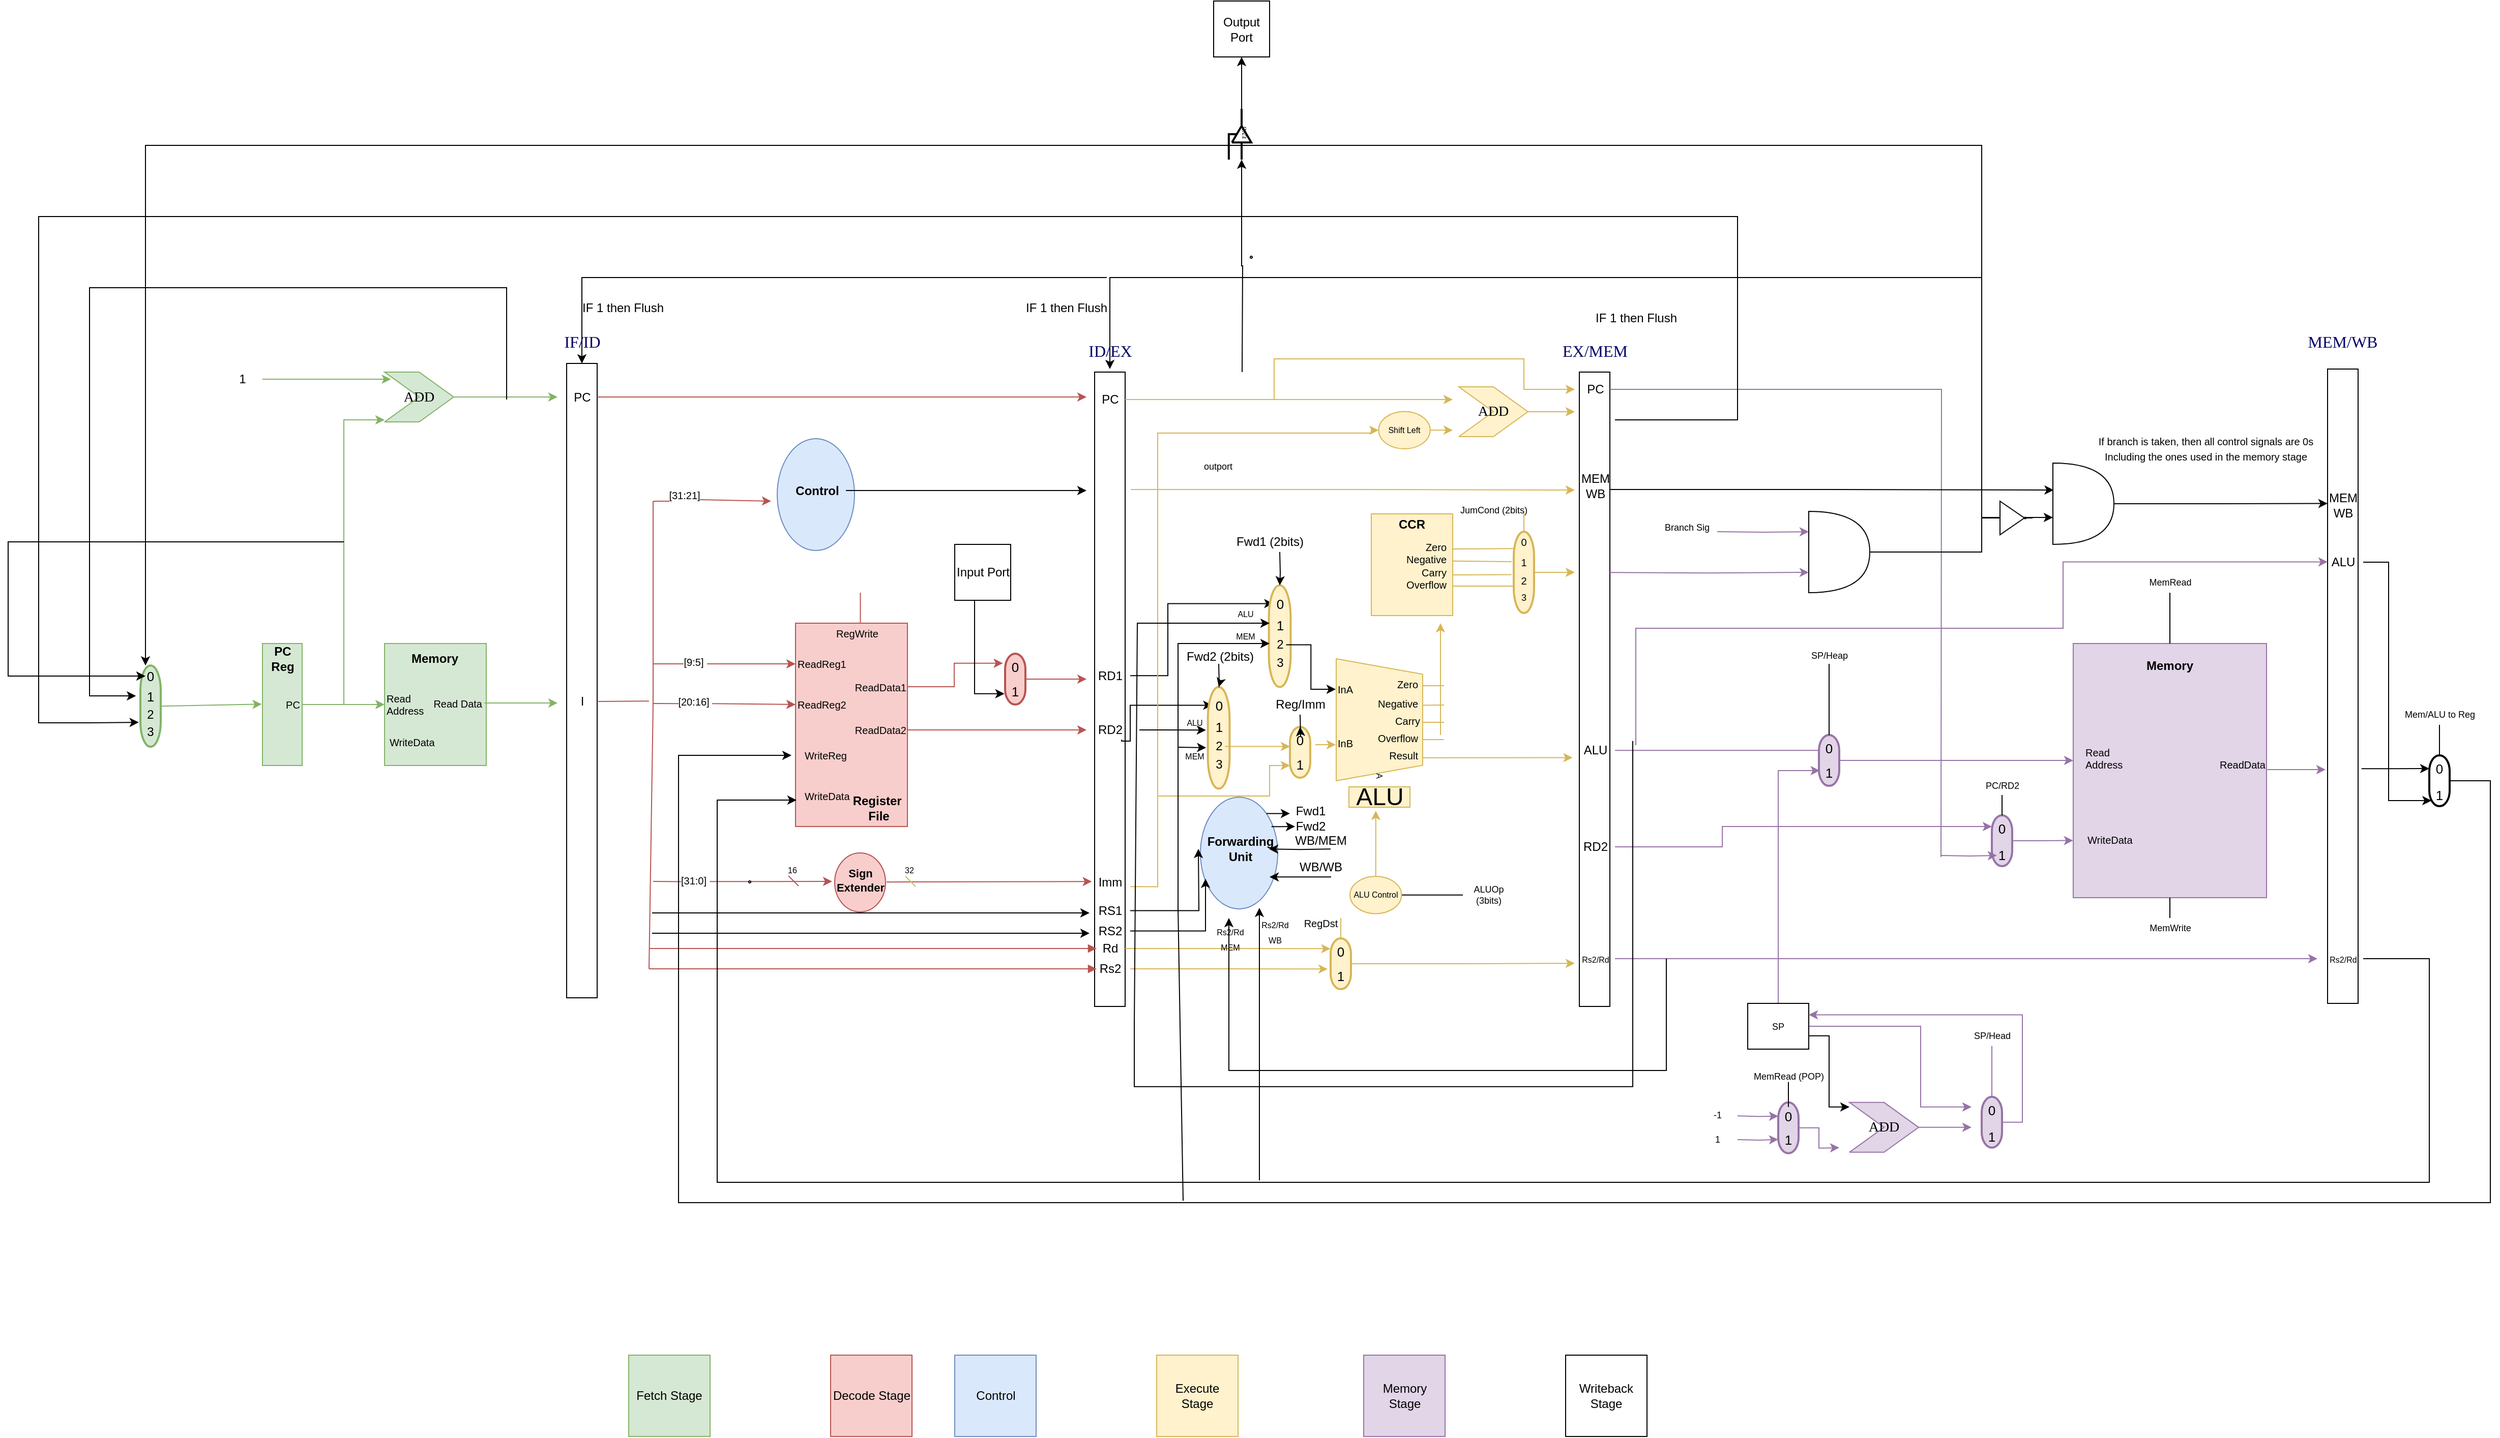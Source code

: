 <mxfile version="13.9.9" type="device"><diagram id="GEWAEGAaDJInfuJMEdcB" name="Page-1"><mxGraphModel dx="706" dy="408" grid="1" gridSize="10" guides="1" tooltips="1" connect="1" arrows="1" fold="1" page="1" pageScale="1" pageWidth="10000" pageHeight="10000" math="0" shadow="0"><root><mxCell id="0"/><mxCell id="1" parent="0"/><mxCell id="nRq4pLv7lDaLM8ArhGwT-8" value="" style="endArrow=classic;html=1;fontSize=10;exitX=1;exitY=0.5;exitDx=0;exitDy=0;entryX=0;entryY=0.5;entryDx=0;entryDy=0;fillColor=#d5e8d4;rounded=1;strokeColor=#82b366;edgeStyle=orthogonalEdgeStyle;" parent="1" source="nRq4pLv7lDaLM8ArhGwT-3" target="nRq4pLv7lDaLM8ArhGwT-6" edge="1"><mxGeometry width="50" height="50" relative="1" as="geometry"><mxPoint x="584" y="1030" as="sourcePoint"/><mxPoint x="634" y="980" as="targetPoint"/></mxGeometry></mxCell><mxCell id="nRq4pLv7lDaLM8ArhGwT-9" value="" style="group;fillColor=#d5e8d4;strokeColor=#82b366;" parent="1" vertex="1" connectable="0"><mxGeometry x="660" y="820" width="39" height="120" as="geometry"/></mxCell><mxCell id="nRq4pLv7lDaLM8ArhGwT-1" value="" style="rounded=0;whiteSpace=wrap;html=1;fillColor=#d5e8d4;strokeColor=#82b366;" parent="nRq4pLv7lDaLM8ArhGwT-9" vertex="1"><mxGeometry width="39" height="120" as="geometry"/></mxCell><mxCell id="nRq4pLv7lDaLM8ArhGwT-2" value="PC&lt;br&gt;Reg" style="text;html=1;strokeColor=none;fillColor=none;align=center;verticalAlign=middle;whiteSpace=wrap;rounded=0;fontStyle=1" parent="nRq4pLv7lDaLM8ArhGwT-9" vertex="1"><mxGeometry x="9.75" y="7.5" width="19.5" height="15" as="geometry"/></mxCell><mxCell id="nRq4pLv7lDaLM8ArhGwT-3" value="PC" style="text;html=1;strokeColor=none;fillColor=none;align=center;verticalAlign=middle;whiteSpace=wrap;rounded=0;fontSize=10;" parent="nRq4pLv7lDaLM8ArhGwT-9" vertex="1"><mxGeometry x="19.5" y="52.5" width="19.5" height="15" as="geometry"/></mxCell><mxCell id="nRq4pLv7lDaLM8ArhGwT-10" value="" style="group" parent="1" vertex="1" connectable="0"><mxGeometry x="780" y="820" width="100" height="120" as="geometry"/></mxCell><mxCell id="nRq4pLv7lDaLM8ArhGwT-4" value="" style="rounded=0;whiteSpace=wrap;html=1;fillColor=#d5e8d4;strokeColor=#82b366;" parent="nRq4pLv7lDaLM8ArhGwT-10" vertex="1"><mxGeometry width="100" height="120" as="geometry"/></mxCell><mxCell id="nRq4pLv7lDaLM8ArhGwT-5" value="Memory" style="text;html=1;strokeColor=none;fillColor=none;align=center;verticalAlign=middle;whiteSpace=wrap;rounded=0;fontStyle=1" parent="nRq4pLv7lDaLM8ArhGwT-10" vertex="1"><mxGeometry x="33.333" y="7.5" width="33.333" height="15" as="geometry"/></mxCell><mxCell id="nRq4pLv7lDaLM8ArhGwT-6" value="Read Address" style="text;html=1;strokeColor=none;fillColor=none;align=left;verticalAlign=middle;whiteSpace=wrap;rounded=0;fontSize=10;" parent="nRq4pLv7lDaLM8ArhGwT-10" vertex="1"><mxGeometry y="52.5" width="33.333" height="15" as="geometry"/></mxCell><mxCell id="nRq4pLv7lDaLM8ArhGwT-7" value="Read Data" style="text;html=1;strokeColor=none;fillColor=none;align=right;verticalAlign=middle;whiteSpace=wrap;rounded=0;fontSize=10;" parent="nRq4pLv7lDaLM8ArhGwT-10" vertex="1"><mxGeometry x="40" y="51" width="58.17" height="15" as="geometry"/></mxCell><mxCell id="WP_Zq_Onmj9v32QAocgJ-166" value="WriteData" style="text;html=1;strokeColor=none;fillColor=none;align=left;verticalAlign=middle;whiteSpace=wrap;rounded=0;fontSize=10;" parent="nRq4pLv7lDaLM8ArhGwT-10" vertex="1"><mxGeometry x="2.92" y="92" width="27.5" height="10" as="geometry"/></mxCell><mxCell id="nRq4pLv7lDaLM8ArhGwT-25" value="" style="endArrow=none;html=1;fontSize=13;fillColor=#f8cecc;strokeColor=#b85450;" parent="1" edge="1"><mxGeometry width="50" height="50" relative="1" as="geometry"><mxPoint x="1040" y="1140" as="sourcePoint"/><mxPoint x="1044" y="680" as="targetPoint"/><Array as="points"><mxPoint x="1044" y="880"/></Array></mxGeometry></mxCell><mxCell id="jr-7Io3T9gxjwfJFGv9w-1" value="" style="endArrow=classic;html=1;exitX=0.717;exitY=0.75;exitDx=0;exitDy=0;exitPerimeter=0;fillColor=#f8cecc;strokeColor=#b85450;" parent="1" source="jr-7Io3T9gxjwfJFGv9w-2" target="nRq4pLv7lDaLM8ArhGwT-14" edge="1"><mxGeometry width="50" height="50" relative="1" as="geometry"><mxPoint x="1044" y="839" as="sourcePoint"/><mxPoint x="1144" y="810" as="targetPoint"/></mxGeometry></mxCell><mxCell id="jr-7Io3T9gxjwfJFGv9w-2" value="[9:5]" style="text;html=1;strokeColor=none;fillColor=none;align=center;verticalAlign=middle;whiteSpace=wrap;rounded=0;fontSize=10;" parent="1" vertex="1"><mxGeometry x="1054" y="832.5" width="60" height="10" as="geometry"/></mxCell><mxCell id="jr-7Io3T9gxjwfJFGv9w-5" value="" style="endArrow=none;html=1;fontSize=8;entryX=0.333;entryY=0.75;entryDx=0;entryDy=0;entryPerimeter=0;fillColor=#f8cecc;strokeColor=#b85450;" parent="1" target="jr-7Io3T9gxjwfJFGv9w-2" edge="1"><mxGeometry width="50" height="50" relative="1" as="geometry"><mxPoint x="1044" y="840" as="sourcePoint"/><mxPoint x="1134" y="860" as="targetPoint"/></mxGeometry></mxCell><mxCell id="jr-7Io3T9gxjwfJFGv9w-7" value="" style="endArrow=classic;html=1;fontSize=8;exitX=0.8;exitY=0.75;exitDx=0;exitDy=0;exitPerimeter=0;fillColor=#f8cecc;strokeColor=#b85450;entryX=0;entryY=0.5;entryDx=0;entryDy=0;" parent="1" source="jr-7Io3T9gxjwfJFGv9w-10" target="nRq4pLv7lDaLM8ArhGwT-15" edge="1"><mxGeometry width="50" height="50" relative="1" as="geometry"><mxPoint x="1117" y="870" as="sourcePoint"/><mxPoint x="1180" y="870" as="targetPoint"/></mxGeometry></mxCell><mxCell id="jr-7Io3T9gxjwfJFGv9w-10" value="[20:16]" style="text;html=1;strokeColor=none;fillColor=none;align=center;verticalAlign=middle;whiteSpace=wrap;rounded=0;fontSize=10;" parent="1" vertex="1"><mxGeometry x="1054" y="871.59" width="60" height="10" as="geometry"/></mxCell><mxCell id="jr-7Io3T9gxjwfJFGv9w-12" value="" style="endArrow=none;html=1;fontSize=8;exitX=0.25;exitY=0.75;exitDx=0;exitDy=0;exitPerimeter=0;fillColor=#f8cecc;strokeColor=#b85450;" parent="1" source="jr-7Io3T9gxjwfJFGv9w-10" edge="1"><mxGeometry width="50" height="50" relative="1" as="geometry"><mxPoint x="1050" y="870" as="sourcePoint"/><mxPoint x="1044" y="879" as="targetPoint"/></mxGeometry></mxCell><mxCell id="jr-7Io3T9gxjwfJFGv9w-34" value="" style="ellipse;whiteSpace=wrap;html=1;fontSize=8;align=right;rotation=90;fillColor=#f8cecc;strokeColor=#b85450;" parent="1" vertex="1"><mxGeometry x="1218.5" y="1030" width="58" height="50" as="geometry"/></mxCell><mxCell id="jr-7Io3T9gxjwfJFGv9w-36" value="&lt;div style=&quot;font-size: 11px&quot;&gt;&lt;font style=&quot;font-size: 11px&quot;&gt;Sign&lt;/font&gt;&lt;/div&gt;&lt;div style=&quot;font-size: 11px&quot;&gt;&lt;font style=&quot;font-size: 11px&quot;&gt;Extender&lt;/font&gt;&lt;br&gt;&lt;/div&gt;" style="text;html=1;strokeColor=none;fillColor=none;align=center;verticalAlign=middle;whiteSpace=wrap;rounded=0;fontStyle=1" parent="1" vertex="1"><mxGeometry x="1222.5" y="1042.5" width="50" height="20" as="geometry"/></mxCell><mxCell id="jr-7Io3T9gxjwfJFGv9w-37" value="" style="endArrow=classic;html=1;fontSize=8;exitX=0.747;exitY=0.842;exitDx=0;exitDy=0;exitPerimeter=0;fillColor=#f8cecc;strokeColor=#b85450;" parent="1" edge="1"><mxGeometry width="50" height="50" relative="1" as="geometry"><mxPoint x="1099.772" y="1054.154" as="sourcePoint"/><mxPoint x="1220" y="1054" as="targetPoint"/></mxGeometry></mxCell><mxCell id="jr-7Io3T9gxjwfJFGv9w-40" value="[31:0]" style="text;html=1;strokeColor=none;fillColor=none;align=center;verticalAlign=middle;whiteSpace=wrap;rounded=0;fontSize=10;" parent="1" vertex="1"><mxGeometry x="1054" y="1050" width="60" height="5" as="geometry"/></mxCell><mxCell id="jr-7Io3T9gxjwfJFGv9w-42" value="" style="endArrow=none;html=1;fontSize=8;entryX=0.294;entryY=0.842;entryDx=0;entryDy=0;entryPerimeter=0;fillColor=#f8cecc;strokeColor=#b85450;" parent="1" target="jr-7Io3T9gxjwfJFGv9w-40" edge="1"><mxGeometry width="50" height="50" relative="1" as="geometry"><mxPoint x="1044" y="1054" as="sourcePoint"/><mxPoint x="1053" y="1054" as="targetPoint"/></mxGeometry></mxCell><mxCell id="jr-7Io3T9gxjwfJFGv9w-43" value="" style="endArrow=classic;html=1;fontSize=8;exitX=0.493;exitY=-0.02;exitDx=0;exitDy=0;exitPerimeter=0;fillColor=#f8cecc;strokeColor=#b85450;entryX=-0.09;entryY=0.803;entryDx=0;entryDy=0;entryPerimeter=0;endFill=1;" parent="1" source="jr-7Io3T9gxjwfJFGv9w-34" target="WP_Zq_Onmj9v32QAocgJ-5" edge="1"><mxGeometry width="50" height="50" relative="1" as="geometry"><mxPoint x="1334" y="1060" as="sourcePoint"/><mxPoint x="1323" y="1054" as="targetPoint"/></mxGeometry></mxCell><mxCell id="F5EO7fNrncJi5tXWK-v9-1" value="" style="group" parent="1" vertex="1" connectable="0"><mxGeometry x="1184" y="800" width="110" height="200" as="geometry"/></mxCell><mxCell id="nRq4pLv7lDaLM8ArhGwT-11" value="" style="rounded=0;whiteSpace=wrap;html=1;fontSize=10;align=left;fillColor=#f8cecc;strokeColor=#b85450;" parent="F5EO7fNrncJi5tXWK-v9-1" vertex="1"><mxGeometry width="110" height="200" as="geometry"/></mxCell><mxCell id="nRq4pLv7lDaLM8ArhGwT-12" value="Register&amp;nbsp;&lt;br&gt;File" style="text;html=1;strokeColor=none;fillColor=none;align=center;verticalAlign=middle;whiteSpace=wrap;rounded=0;fontStyle=1" parent="F5EO7fNrncJi5tXWK-v9-1" vertex="1"><mxGeometry x="34.375" y="171.5" width="96.25" height="20" as="geometry"/></mxCell><mxCell id="nRq4pLv7lDaLM8ArhGwT-14" value="ReadReg1" style="text;html=1;strokeColor=none;fillColor=none;align=left;verticalAlign=middle;whiteSpace=wrap;rounded=0;fontSize=10;" parent="F5EO7fNrncJi5tXWK-v9-1" vertex="1"><mxGeometry y="30" width="27.5" height="20" as="geometry"/></mxCell><mxCell id="nRq4pLv7lDaLM8ArhGwT-15" value="&lt;div&gt;ReadReg2&lt;/div&gt;" style="text;html=1;strokeColor=none;fillColor=none;align=left;verticalAlign=middle;whiteSpace=wrap;rounded=0;fontSize=10;" parent="F5EO7fNrncJi5tXWK-v9-1" vertex="1"><mxGeometry y="70" width="27.5" height="20" as="geometry"/></mxCell><mxCell id="nRq4pLv7lDaLM8ArhGwT-16" value="WriteReg" style="text;html=1;strokeColor=none;fillColor=none;align=left;verticalAlign=middle;whiteSpace=wrap;rounded=0;fontSize=10;" parent="F5EO7fNrncJi5tXWK-v9-1" vertex="1"><mxGeometry x="6.88" y="120" width="27.5" height="20" as="geometry"/></mxCell><mxCell id="nRq4pLv7lDaLM8ArhGwT-17" value="WriteData" style="text;html=1;strokeColor=none;fillColor=none;align=left;verticalAlign=middle;whiteSpace=wrap;rounded=0;fontSize=10;" parent="F5EO7fNrncJi5tXWK-v9-1" vertex="1"><mxGeometry x="6.88" y="160" width="27.5" height="20" as="geometry"/></mxCell><mxCell id="jr-7Io3T9gxjwfJFGv9w-20" value="ReadData1" style="text;html=1;strokeColor=none;fillColor=none;align=right;verticalAlign=middle;whiteSpace=wrap;rounded=0;fontSize=10;" parent="F5EO7fNrncJi5tXWK-v9-1" vertex="1"><mxGeometry x="82.5" y="52.5" width="27.5" height="20" as="geometry"/></mxCell><mxCell id="jr-7Io3T9gxjwfJFGv9w-21" value="ReadData2" style="text;html=1;strokeColor=none;fillColor=none;align=right;verticalAlign=middle;whiteSpace=wrap;rounded=0;fontSize=10;" parent="F5EO7fNrncJi5tXWK-v9-1" vertex="1"><mxGeometry x="82.5" y="95" width="27.5" height="20" as="geometry"/></mxCell><mxCell id="F5EO7fNrncJi5tXWK-v9-54" value="RegWrite" style="text;html=1;strokeColor=none;fillColor=none;align=left;verticalAlign=middle;whiteSpace=wrap;rounded=0;fontSize=10;" parent="F5EO7fNrncJi5tXWK-v9-1" vertex="1"><mxGeometry x="37.5" width="52.5" height="20" as="geometry"/></mxCell><mxCell id="F5EO7fNrncJi5tXWK-v9-2" value="" style="group" parent="1" vertex="1" connectable="0"><mxGeometry x="1176" y="1037.5" width="11" height="21" as="geometry"/></mxCell><mxCell id="jr-7Io3T9gxjwfJFGv9w-38" value="" style="endArrow=none;html=1;fontSize=8;fillColor=#f8cecc;strokeColor=#b85450;" parent="F5EO7fNrncJi5tXWK-v9-2" edge="1"><mxGeometry width="50" height="50" relative="1" as="geometry"><mxPoint x="1" y="11" as="sourcePoint"/><mxPoint x="11" y="21" as="targetPoint"/></mxGeometry></mxCell><mxCell id="jr-7Io3T9gxjwfJFGv9w-39" value="16" style="text;html=1;strokeColor=none;fillColor=none;align=center;verticalAlign=middle;whiteSpace=wrap;rounded=0;fontSize=8;" parent="F5EO7fNrncJi5tXWK-v9-2" vertex="1"><mxGeometry width="10" height="10" as="geometry"/></mxCell><mxCell id="F5EO7fNrncJi5tXWK-v9-3" value="" style="group" parent="1" vertex="1" connectable="0"><mxGeometry x="1291" y="1038" width="11" height="21" as="geometry"/></mxCell><mxCell id="jr-7Io3T9gxjwfJFGv9w-44" value="" style="endArrow=none;html=1;fontSize=8;fillColor=#fff2cc;strokeColor=#d6b656;" parent="F5EO7fNrncJi5tXWK-v9-3" edge="1"><mxGeometry width="50" height="50" relative="1" as="geometry"><mxPoint x="1" y="11" as="sourcePoint"/><mxPoint x="11" y="21" as="targetPoint"/></mxGeometry></mxCell><mxCell id="jr-7Io3T9gxjwfJFGv9w-45" value="32" style="text;html=1;strokeColor=none;fillColor=none;align=center;verticalAlign=middle;whiteSpace=wrap;rounded=0;fontSize=8;" parent="F5EO7fNrncJi5tXWK-v9-3" vertex="1"><mxGeometry width="10" height="10" as="geometry"/></mxCell><mxCell id="F5EO7fNrncJi5tXWK-v9-18" value="" style="group;fillColor=#e1d5e7;strokeColor=#9673a6;" parent="1" vertex="1" connectable="0"><mxGeometry x="2440" y="820" width="190" height="250" as="geometry"/></mxCell><mxCell id="F5EO7fNrncJi5tXWK-v9-19" value="" style="rounded=0;whiteSpace=wrap;html=1;fontSize=10;align=left;fillColor=#e1d5e7;strokeColor=#9673a6;" parent="F5EO7fNrncJi5tXWK-v9-18" vertex="1"><mxGeometry width="190" height="250" as="geometry"/></mxCell><mxCell id="F5EO7fNrncJi5tXWK-v9-20" value="Memory" style="text;html=1;strokeColor=none;fillColor=none;align=center;verticalAlign=middle;whiteSpace=wrap;rounded=0;fontStyle=1" parent="F5EO7fNrncJi5tXWK-v9-18" vertex="1"><mxGeometry x="11.875" y="9.375" width="166.25" height="25" as="geometry"/></mxCell><mxCell id="F5EO7fNrncJi5tXWK-v9-21" value="Read Address" style="text;html=1;strokeColor=none;fillColor=none;align=left;verticalAlign=middle;whiteSpace=wrap;rounded=0;fontSize=10;" parent="F5EO7fNrncJi5tXWK-v9-18" vertex="1"><mxGeometry x="10" y="100" width="47.5" height="25" as="geometry"/></mxCell><mxCell id="F5EO7fNrncJi5tXWK-v9-22" value="WriteData" style="text;html=1;strokeColor=none;fillColor=none;align=left;verticalAlign=middle;whiteSpace=wrap;rounded=0;fontSize=10;" parent="F5EO7fNrncJi5tXWK-v9-18" vertex="1"><mxGeometry x="11.88" y="180" width="47.5" height="25" as="geometry"/></mxCell><mxCell id="F5EO7fNrncJi5tXWK-v9-25" value="ReadData" style="text;html=1;strokeColor=none;fillColor=none;align=right;verticalAlign=middle;whiteSpace=wrap;rounded=0;fontSize=10;" parent="F5EO7fNrncJi5tXWK-v9-18" vertex="1"><mxGeometry x="142.5" y="106.875" width="47.5" height="25" as="geometry"/></mxCell><mxCell id="F5EO7fNrncJi5tXWK-v9-40" value="" style="endArrow=classic;html=1;fontSize=10;exitX=1.016;exitY=0.684;exitDx=0;exitDy=0;exitPerimeter=0;fillColor=#e1d5e7;strokeColor=#9673a6;" parent="1" source="F5EO7fNrncJi5tXWK-v9-25" edge="1"><mxGeometry width="50" height="50" relative="1" as="geometry"><mxPoint x="2358" y="880" as="sourcePoint"/><mxPoint x="2688" y="944" as="targetPoint"/></mxGeometry></mxCell><mxCell id="F5EO7fNrncJi5tXWK-v9-147" value="" style="endArrow=classic;html=1;fontSize=7;fillColor=#f8cecc;strokeColor=#b85450;exitX=1;exitY=1;exitDx=0;exitDy=0;" parent="1" source="F5EO7fNrncJi5tXWK-v9-148" edge="1"><mxGeometry width="50" height="50" relative="1" as="geometry"><mxPoint x="1044" y="704" as="sourcePoint"/><mxPoint x="1160" y="680" as="targetPoint"/></mxGeometry></mxCell><mxCell id="F5EO7fNrncJi5tXWK-v9-148" value="[31:21]" style="text;html=1;strokeColor=none;fillColor=none;align=center;verticalAlign=middle;whiteSpace=wrap;rounded=0;fontSize=10;" parent="1" vertex="1"><mxGeometry x="1060" y="668.5" width="30" height="10" as="geometry"/></mxCell><mxCell id="F5EO7fNrncJi5tXWK-v9-181" value="" style="endArrow=classic;html=1;fontSize=11;entryX=-0.019;entryY=0.497;entryDx=0;entryDy=0;entryPerimeter=0;fillColor=#d5e8d4;strokeColor=#82b366;exitX=0.5;exitY=0;exitDx=0;exitDy=0;exitPerimeter=0;" parent="1" source="WP_Zq_Onmj9v32QAocgJ-57" target="nRq4pLv7lDaLM8ArhGwT-1" edge="1"><mxGeometry width="50" height="50" relative="1" as="geometry"><mxPoint x="640" y="880" as="sourcePoint"/><mxPoint x="630" y="840" as="targetPoint"/></mxGeometry></mxCell><mxCell id="TWKKnOHG6fg1YNwIzenU-1" value="Fetch Stage" style="whiteSpace=wrap;html=1;aspect=fixed;fillColor=#d5e8d4;strokeColor=#82b366;" parent="1" vertex="1"><mxGeometry x="1020" y="1520" width="80" height="80" as="geometry"/></mxCell><mxCell id="TWKKnOHG6fg1YNwIzenU-2" value="Decode Stage" style="whiteSpace=wrap;html=1;aspect=fixed;fillColor=#f8cecc;strokeColor=#b85450;" parent="1" vertex="1"><mxGeometry x="1218.5" y="1520" width="80" height="80" as="geometry"/></mxCell><mxCell id="TWKKnOHG6fg1YNwIzenU-3" value="Control" style="whiteSpace=wrap;html=1;aspect=fixed;fillColor=#dae8fc;strokeColor=#6c8ebf;" parent="1" vertex="1"><mxGeometry x="1340.5" y="1520" width="80" height="80" as="geometry"/></mxCell><mxCell id="TWKKnOHG6fg1YNwIzenU-4" value="Execute Stage" style="whiteSpace=wrap;html=1;aspect=fixed;fillColor=#fff2cc;strokeColor=#d6b656;" parent="1" vertex="1"><mxGeometry x="1539" y="1520" width="80" height="80" as="geometry"/></mxCell><mxCell id="TWKKnOHG6fg1YNwIzenU-5" value="Memory Stage" style="whiteSpace=wrap;html=1;aspect=fixed;fillColor=#e1d5e7;strokeColor=#9673a6;" parent="1" vertex="1"><mxGeometry x="1742.5" y="1520" width="80" height="80" as="geometry"/></mxCell><mxCell id="TWKKnOHG6fg1YNwIzenU-6" value="Writeback Stage" style="whiteSpace=wrap;html=1;aspect=fixed;" parent="1" vertex="1"><mxGeometry x="1941" y="1520" width="80" height="80" as="geometry"/></mxCell><mxCell id="TWKKnOHG6fg1YNwIzenU-18" value="" style="ellipse;whiteSpace=wrap;html=1;aspect=fixed;fillColor=#f5f5f5;fontSize=7;align=center;strokeColor=#000000;fontColor=#333333;" parent="1" vertex="1"><mxGeometry x="1631" y="439" width="2" height="2" as="geometry"/></mxCell><mxCell id="AQoo05_PCcrr-zh03Vqa-7" value="" style="ellipse;whiteSpace=wrap;html=1;aspect=fixed;fillColor=#f5f5f5;fontSize=7;align=center;strokeColor=#000000;fontColor=#333333;" parent="1" vertex="1"><mxGeometry x="1138" y="1053.5" width="2" height="2" as="geometry"/></mxCell><mxCell id="vxa17M2FvinRDphraPXA-18" value="" style="group" parent="1" vertex="1" connectable="0"><mxGeometry x="1149" y="635.5" width="110" height="76" as="geometry"/></mxCell><mxCell id="F5EO7fNrncJi5tXWK-v9-50" value="" style="ellipse;whiteSpace=wrap;html=1;fillColor=#dae8fc;fontSize=10;align=right;rotation=90;strokeColor=#6c8ebf;" parent="vxa17M2FvinRDphraPXA-18" vertex="1"><mxGeometry width="110" height="76" as="geometry"/></mxCell><mxCell id="F5EO7fNrncJi5tXWK-v9-52" value="Control" style="text;html=1;strokeColor=none;fillColor=none;align=center;verticalAlign=middle;whiteSpace=wrap;rounded=0;fontStyle=1" parent="vxa17M2FvinRDphraPXA-18" vertex="1"><mxGeometry x="27.5" y="24" width="57" height="20" as="geometry"/></mxCell><mxCell id="TWKKnOHG6fg1YNwIzenU-42" value="" style="ellipse;whiteSpace=wrap;html=1;aspect=fixed;fillColor=#d5e8d4;fontSize=7;align=center;strokeColor=#82b366;" parent="1" vertex="1"><mxGeometry x="1982.5" y="986.09" width="2" height="2" as="geometry"/></mxCell><mxCell id="iqnbmAqhLJrFkWtR7YM5-23" style="edgeStyle=orthogonalEdgeStyle;rounded=0;orthogonalLoop=1;jettySize=auto;html=1;exitX=0.5;exitY=0;exitDx=0;exitDy=0;endArrow=classic;endFill=1;entryX=0.5;entryY=0;entryDx=0;entryDy=0;" parent="1" target="WP_Zq_Onmj9v32QAocgJ-3" edge="1"><mxGeometry relative="1" as="geometry"><mxPoint x="1490" y="460.0" as="sourcePoint"/><Array as="points"><mxPoint x="974" y="460"/></Array></mxGeometry></mxCell><mxCell id="WP_Zq_Onmj9v32QAocgJ-3" value="" style="rounded=0;whiteSpace=wrap;html=1;" parent="1" vertex="1"><mxGeometry x="959" y="544.5" width="30" height="624" as="geometry"/></mxCell><mxCell id="WP_Zq_Onmj9v32QAocgJ-5" value="" style="rounded=0;whiteSpace=wrap;html=1;" parent="1" vertex="1"><mxGeometry x="1478" y="553" width="30" height="624" as="geometry"/></mxCell><mxCell id="iqnbmAqhLJrFkWtR7YM5-20" style="edgeStyle=orthogonalEdgeStyle;rounded=0;orthogonalLoop=1;jettySize=auto;html=1;endArrow=none;endFill=0;" parent="1" edge="1"><mxGeometry relative="1" as="geometry"><mxPoint x="2350" y="460" as="sourcePoint"/><Array as="points"><mxPoint x="1970" y="460"/></Array><mxPoint x="1960" y="460" as="targetPoint"/></mxGeometry></mxCell><mxCell id="WP_Zq_Onmj9v32QAocgJ-6" value="" style="rounded=0;whiteSpace=wrap;html=1;" parent="1" vertex="1"><mxGeometry x="1954.5" y="553" width="30" height="624" as="geometry"/></mxCell><mxCell id="WP_Zq_Onmj9v32QAocgJ-7" value="" style="rounded=0;whiteSpace=wrap;html=1;" parent="1" vertex="1"><mxGeometry x="2690" y="550" width="30" height="624" as="geometry"/></mxCell><mxCell id="WP_Zq_Onmj9v32QAocgJ-10" style="edgeStyle=orthogonalEdgeStyle;rounded=0;orthogonalLoop=1;jettySize=auto;html=1;fillColor=#d5e8d4;strokeColor=#82b366;" parent="1" source="nRq4pLv7lDaLM8ArhGwT-7" edge="1"><mxGeometry relative="1" as="geometry"><mxPoint x="950" y="878.5" as="targetPoint"/></mxGeometry></mxCell><mxCell id="WP_Zq_Onmj9v32QAocgJ-14" style="edgeStyle=orthogonalEdgeStyle;rounded=0;orthogonalLoop=1;jettySize=auto;html=1;strokeColor=#82b366;fillColor=#d5e8d4;" parent="1" target="WP_Zq_Onmj9v32QAocgJ-11" edge="1"><mxGeometry relative="1" as="geometry"><mxPoint x="740" y="880" as="sourcePoint"/><Array as="points"><mxPoint x="740" y="600"/></Array></mxGeometry></mxCell><mxCell id="WP_Zq_Onmj9v32QAocgJ-17" style="edgeStyle=orthogonalEdgeStyle;rounded=0;orthogonalLoop=1;jettySize=auto;html=1;strokeColor=#82b366;fillColor=#d5e8d4;" parent="1" source="WP_Zq_Onmj9v32QAocgJ-11" edge="1"><mxGeometry relative="1" as="geometry"><mxPoint x="950" y="577.5" as="targetPoint"/></mxGeometry></mxCell><mxCell id="WP_Zq_Onmj9v32QAocgJ-11" value="&lt;font style=&quot;font-size: 14px; font-family: Calibri; direction: ltr; letter-spacing: 0px; line-height: 120%; opacity: 1;&quot;&gt;          ADD&lt;br&gt;&lt;/font&gt;" style="verticalAlign=middle;align=center;vsdxID=91;fillColor=#d5e8d4;shape=stencil(lZHRDoMgDEW/pu+Mhi9w7j9MxNGIYJBt+vdCGjPig8G3e9vTEm4Bm8V0swYplhj8qH/URwP4BCnJGR0oJgXYAjaDD/od/Mf17Ocuk1lN/ps3rDwn8oQUG7uHYP9i1JIrUHWDPZoHrOr3XpDVoKp//fJTSfyDG8hazr3sn4NOJT4Stjs=);strokeColor=#82b366;labelBackgroundColor=none;rounded=0;html=1;whiteSpace=wrap;" parent="1" vertex="1"><mxGeometry x="780" y="553" width="68" height="49" as="geometry"/></mxCell><mxCell id="WP_Zq_Onmj9v32QAocgJ-15" value="" style="endArrow=classic;html=1;strokeColor=#82b366;entryX=0.092;entryY=0.143;entryDx=0;entryDy=0;entryPerimeter=0;fillColor=#d5e8d4;" parent="1" target="WP_Zq_Onmj9v32QAocgJ-11" edge="1"><mxGeometry width="50" height="50" relative="1" as="geometry"><mxPoint x="660" y="560" as="sourcePoint"/><mxPoint x="710" y="550" as="targetPoint"/></mxGeometry></mxCell><mxCell id="WP_Zq_Onmj9v32QAocgJ-16" value="1" style="text;html=1;align=center;verticalAlign=middle;resizable=0;points=[];autosize=1;" parent="1" vertex="1"><mxGeometry x="630" y="550" width="20" height="20" as="geometry"/></mxCell><mxCell id="WP_Zq_Onmj9v32QAocgJ-30" style="edgeStyle=orthogonalEdgeStyle;rounded=0;orthogonalLoop=1;jettySize=auto;html=1;strokeColor=#b85450;fillColor=#f8cecc;" parent="1" source="WP_Zq_Onmj9v32QAocgJ-28" edge="1"><mxGeometry relative="1" as="geometry"><mxPoint x="1470" y="577.5" as="targetPoint"/></mxGeometry></mxCell><mxCell id="WP_Zq_Onmj9v32QAocgJ-28" value="PC" style="text;html=1;align=center;verticalAlign=middle;resizable=0;points=[];autosize=1;" parent="1" vertex="1"><mxGeometry x="959" y="567.5" width="30" height="20" as="geometry"/></mxCell><mxCell id="WP_Zq_Onmj9v32QAocgJ-40" style="edgeStyle=orthogonalEdgeStyle;rounded=0;orthogonalLoop=1;jettySize=auto;html=1;endArrow=none;endFill=0;strokeColor=#b85450;fillColor=#f8cecc;" parent="1" edge="1"><mxGeometry relative="1" as="geometry"><mxPoint x="1040" y="876.59" as="targetPoint"/><mxPoint x="990" y="877" as="sourcePoint"/><Array as="points"><mxPoint x="1040" y="877"/></Array></mxGeometry></mxCell><mxCell id="WP_Zq_Onmj9v32QAocgJ-29" value="I" style="text;html=1;align=center;verticalAlign=middle;resizable=0;points=[];autosize=1;" parent="1" vertex="1"><mxGeometry x="964" y="866.59" width="20" height="20" as="geometry"/></mxCell><mxCell id="WP_Zq_Onmj9v32QAocgJ-56" value="" style="group" parent="1" vertex="1" connectable="0"><mxGeometry x="540" y="841.59" width="20" height="80" as="geometry"/></mxCell><mxCell id="WP_Zq_Onmj9v32QAocgJ-57" value="" style="strokeWidth=2;html=1;shape=mxgraph.flowchart.terminator;whiteSpace=wrap;fontSize=10;align=left;rotation=90;fillColor=#d5e8d4;strokeColor=#82b366;" parent="WP_Zq_Onmj9v32QAocgJ-56" vertex="1"><mxGeometry x="-30" y="30" width="80" height="20" as="geometry"/></mxCell><mxCell id="WP_Zq_Onmj9v32QAocgJ-58" value="" style="group" parent="WP_Zq_Onmj9v32QAocgJ-56" vertex="1" connectable="0"><mxGeometry x="5" width="10" height="75" as="geometry"/></mxCell><mxCell id="WP_Zq_Onmj9v32QAocgJ-59" value="0" style="text;html=1;strokeColor=none;fillColor=none;align=center;verticalAlign=middle;whiteSpace=wrap;rounded=0;fontSize=13;" parent="WP_Zq_Onmj9v32QAocgJ-58" vertex="1"><mxGeometry width="10" height="20" as="geometry"/></mxCell><mxCell id="WP_Zq_Onmj9v32QAocgJ-60" value="1" style="text;html=1;strokeColor=none;fillColor=none;align=center;verticalAlign=middle;whiteSpace=wrap;rounded=0;fontSize=13;" parent="WP_Zq_Onmj9v32QAocgJ-58" vertex="1"><mxGeometry y="20" width="10" height="20" as="geometry"/></mxCell><mxCell id="WP_Zq_Onmj9v32QAocgJ-61" value="2" style="text;html=1;strokeColor=none;fillColor=none;align=center;verticalAlign=middle;whiteSpace=wrap;rounded=0;" parent="WP_Zq_Onmj9v32QAocgJ-58" vertex="1"><mxGeometry y="38" width="10" height="20" as="geometry"/></mxCell><mxCell id="WP_Zq_Onmj9v32QAocgJ-62" value="3" style="text;html=1;strokeColor=none;fillColor=none;align=center;verticalAlign=middle;whiteSpace=wrap;rounded=0;" parent="WP_Zq_Onmj9v32QAocgJ-58" vertex="1"><mxGeometry y="55" width="10" height="20" as="geometry"/></mxCell><mxCell id="WP_Zq_Onmj9v32QAocgJ-78" value="" style="group;" parent="1" vertex="1" connectable="0"><mxGeometry x="1390" y="830" width="20" height="50" as="geometry"/></mxCell><mxCell id="WP_Zq_Onmj9v32QAocgJ-79" value="" style="strokeWidth=2;html=1;shape=mxgraph.flowchart.terminator;whiteSpace=wrap;fontSize=10;align=left;rotation=90;fillColor=#f8cecc;strokeColor=#b85450;" parent="WP_Zq_Onmj9v32QAocgJ-78" vertex="1"><mxGeometry x="-15" y="15" width="50" height="20" as="geometry"/></mxCell><mxCell id="WP_Zq_Onmj9v32QAocgJ-80" value="0" style="text;html=1;align=center;verticalAlign=middle;whiteSpace=wrap;rounded=0;fontSize=13;" parent="WP_Zq_Onmj9v32QAocgJ-78" vertex="1"><mxGeometry x="5" y="8.79" width="10" height="8.909" as="geometry"/></mxCell><mxCell id="WP_Zq_Onmj9v32QAocgJ-81" value="1" style="text;html=1;align=center;verticalAlign=middle;whiteSpace=wrap;rounded=0;fontSize=13;" parent="WP_Zq_Onmj9v32QAocgJ-78" vertex="1"><mxGeometry x="5" y="32.089" width="10" height="8.909" as="geometry"/></mxCell><mxCell id="WP_Zq_Onmj9v32QAocgJ-84" style="edgeStyle=orthogonalEdgeStyle;rounded=0;orthogonalLoop=1;jettySize=auto;html=1;endArrow=none;endFill=0;strokeColor=#b85450;fillColor=#f8cecc;" parent="1" source="F5EO7fNrncJi5tXWK-v9-54" edge="1"><mxGeometry relative="1" as="geometry"><mxPoint x="1247.75" y="770" as="targetPoint"/></mxGeometry></mxCell><mxCell id="WP_Zq_Onmj9v32QAocgJ-85" style="edgeStyle=orthogonalEdgeStyle;rounded=0;orthogonalLoop=1;jettySize=auto;html=1;exitX=1;exitY=0.5;exitDx=0;exitDy=0;endArrow=classic;endFill=1;strokeColor=#b85450;fillColor=#f8cecc;entryX=0.188;entryY=1.11;entryDx=0;entryDy=0;entryPerimeter=0;" parent="1" source="jr-7Io3T9gxjwfJFGv9w-20" target="WP_Zq_Onmj9v32QAocgJ-79" edge="1"><mxGeometry relative="1" as="geometry"><mxPoint x="1380" y="840" as="targetPoint"/><Array as="points"><mxPoint x="1340" y="863"/><mxPoint x="1340" y="839"/></Array></mxGeometry></mxCell><mxCell id="WP_Zq_Onmj9v32QAocgJ-86" style="edgeStyle=orthogonalEdgeStyle;rounded=0;orthogonalLoop=1;jettySize=auto;html=1;exitX=1;exitY=0.5;exitDx=0;exitDy=0;endArrow=classic;endFill=1;strokeColor=#b85450;fillColor=#f8cecc;" parent="1" source="jr-7Io3T9gxjwfJFGv9w-21" edge="1"><mxGeometry relative="1" as="geometry"><mxPoint x="1470" y="905" as="targetPoint"/></mxGeometry></mxCell><mxCell id="WP_Zq_Onmj9v32QAocgJ-88" style="edgeStyle=orthogonalEdgeStyle;rounded=0;orthogonalLoop=1;jettySize=auto;html=1;endArrow=classic;endFill=1;entryX=0.788;entryY=1.03;entryDx=0;entryDy=0;entryPerimeter=0;" parent="1" source="WP_Zq_Onmj9v32QAocgJ-87" target="WP_Zq_Onmj9v32QAocgJ-79" edge="1"><mxGeometry relative="1" as="geometry"><mxPoint x="1372" y="870" as="targetPoint"/><Array as="points"><mxPoint x="1360" y="869"/></Array></mxGeometry></mxCell><mxCell id="WP_Zq_Onmj9v32QAocgJ-87" value="Input Port" style="whiteSpace=wrap;html=1;aspect=fixed;" parent="1" vertex="1"><mxGeometry x="1340.5" y="722.5" width="55" height="55" as="geometry"/></mxCell><mxCell id="WP_Zq_Onmj9v32QAocgJ-89" style="edgeStyle=orthogonalEdgeStyle;rounded=0;orthogonalLoop=1;jettySize=auto;html=1;endArrow=classic;endFill=1;strokeColor=#b85450;fillColor=#f8cecc;" parent="1" source="WP_Zq_Onmj9v32QAocgJ-79" edge="1"><mxGeometry relative="1" as="geometry"><mxPoint x="1470" y="855" as="targetPoint"/></mxGeometry></mxCell><mxCell id="WP_Zq_Onmj9v32QAocgJ-90" value="" style="endArrow=block;html=1;fontSize=8;fillColor=#f8cecc;strokeColor=#b85450;endFill=1;" parent="1" edge="1"><mxGeometry width="50" height="50" relative="1" as="geometry"><mxPoint x="1040" y="1140" as="sourcePoint"/><mxPoint x="1480" y="1140" as="targetPoint"/></mxGeometry></mxCell><mxCell id="WP_Zq_Onmj9v32QAocgJ-91" value="" style="endArrow=block;html=1;fontSize=8;fillColor=#f8cecc;strokeColor=#b85450;endFill=1;" parent="1" edge="1"><mxGeometry width="50" height="50" relative="1" as="geometry"><mxPoint x="1040" y="1120" as="sourcePoint"/><mxPoint x="1480" y="1120" as="targetPoint"/></mxGeometry></mxCell><mxCell id="WP_Zq_Onmj9v32QAocgJ-133" style="edgeStyle=orthogonalEdgeStyle;rounded=0;orthogonalLoop=1;jettySize=auto;html=1;entryX=0.604;entryY=1.147;entryDx=0;entryDy=0;entryPerimeter=0;endArrow=classic;endFill=1;strokeColor=#d6b656;fillColor=#fff2cc;" parent="1" source="WP_Zq_Onmj9v32QAocgJ-92" target="WP_Zq_Onmj9v32QAocgJ-130" edge="1"><mxGeometry relative="1" as="geometry"/></mxCell><mxCell id="WP_Zq_Onmj9v32QAocgJ-92" value="Rs2" style="text;html=1;align=center;verticalAlign=middle;resizable=0;points=[];autosize=1;" parent="1" vertex="1"><mxGeometry x="1473" y="1130" width="40" height="20" as="geometry"/></mxCell><mxCell id="WP_Zq_Onmj9v32QAocgJ-128" style="edgeStyle=orthogonalEdgeStyle;rounded=0;orthogonalLoop=1;jettySize=auto;html=1;endArrow=classic;endFill=1;strokeColor=#d6b656;fillColor=#fff2cc;entryX=0.204;entryY=1.009;entryDx=0;entryDy=0;entryPerimeter=0;" parent="1" source="WP_Zq_Onmj9v32QAocgJ-93" target="WP_Zq_Onmj9v32QAocgJ-130" edge="1"><mxGeometry relative="1" as="geometry"><mxPoint x="1700" y="1140" as="targetPoint"/></mxGeometry></mxCell><mxCell id="WP_Zq_Onmj9v32QAocgJ-93" value="Rd" style="text;html=1;align=center;verticalAlign=middle;resizable=0;points=[];autosize=1;" parent="1" vertex="1"><mxGeometry x="1478" y="1110" width="30" height="20" as="geometry"/></mxCell><mxCell id="yAHzz-XvV5R_l_xOfU2y-62" style="edgeStyle=orthogonalEdgeStyle;rounded=0;orthogonalLoop=1;jettySize=auto;html=1;entryX=0;entryY=0.5;entryDx=0;entryDy=0;" edge="1" parent="1" source="WP_Zq_Onmj9v32QAocgJ-94" target="yAHzz-XvV5R_l_xOfU2y-32"><mxGeometry relative="1" as="geometry"><Array as="points"><mxPoint x="1550" y="852"/><mxPoint x="1550" y="781"/></Array></mxGeometry></mxCell><mxCell id="WP_Zq_Onmj9v32QAocgJ-94" value="RD1" style="text;html=1;align=center;verticalAlign=middle;resizable=0;points=[];autosize=1;" parent="1" vertex="1"><mxGeometry x="1473" y="841.59" width="40" height="20" as="geometry"/></mxCell><mxCell id="yAHzz-XvV5R_l_xOfU2y-63" style="edgeStyle=orthogonalEdgeStyle;rounded=0;orthogonalLoop=1;jettySize=auto;html=1;entryX=0;entryY=0.5;entryDx=0;entryDy=0;exitX=0.79;exitY=0.972;exitDx=0;exitDy=0;exitPerimeter=0;" edge="1" parent="1" source="WP_Zq_Onmj9v32QAocgJ-95" target="yAHzz-XvV5R_l_xOfU2y-45"><mxGeometry relative="1" as="geometry"><Array as="points"><mxPoint x="1505" y="916"/><mxPoint x="1513" y="916"/><mxPoint x="1513" y="881"/></Array></mxGeometry></mxCell><mxCell id="WP_Zq_Onmj9v32QAocgJ-95" value="RD2" style="text;html=1;align=center;verticalAlign=middle;resizable=0;points=[];autosize=1;" parent="1" vertex="1"><mxGeometry x="1473" y="895.09" width="40" height="20" as="geometry"/></mxCell><mxCell id="WP_Zq_Onmj9v32QAocgJ-96" value="&lt;font style=&quot;font-size: 16px; font-family: Calibri; direction: ltr; letter-spacing: 0px; line-height: 120%; opacity: 1;&quot;&gt;IF/ID&lt;br&gt;&lt;/font&gt;" style="verticalAlign=middle;align=center;vsdxID=318;fillColor=none;gradientColor=none;shape=stencil(nZBLDoAgDERP0z3SIyjew0SURgSD+Lu9kMZoXLhwN9O+tukAlrNpJg1SzDH4QW/URgNYgZTkjA4UkwJUgGXng+6DX1zLfmoymdXo17xh5zmRJ6Q42BWCfc2oJfdAr+Yv+AP9Cb7OJ3H/2JG1HNGz/84klThPVCc=);strokeColor=none;strokeWidth=2;labelBackgroundColor=none;rounded=0;html=1;whiteSpace=wrap;fontColor=#000066;" parent="1" vertex="1"><mxGeometry x="945.5" y="510" width="57" height="25" as="geometry"/></mxCell><mxCell id="WP_Zq_Onmj9v32QAocgJ-97" value="&lt;font style=&quot;font-size: 16px; font-family: Calibri; direction: ltr; letter-spacing: 0px; line-height: 120%; opacity: 1;&quot;&gt;ID/EX&lt;br&gt;&lt;/font&gt;" style="verticalAlign=middle;align=center;vsdxID=509;fillColor=none;gradientColor=none;shape=stencil(nZBLDoAgDERP0z3SIyjew0SURgSD+Lu9kMZoXLhwN9O+tukAlrNpJg1SzDH4QW/URgNYgZTkjA4UkwJUgGXng+6DX1zLfmoymdXo17xh5zmRJ6Q42BWCfc2oJfdAr+Yv+AP9Cb7OJ3H/2JG1HNGz/84klThPVCc=);strokeColor=none;strokeWidth=2;labelBackgroundColor=none;rounded=0;html=1;whiteSpace=wrap;fontColor=#000066;" parent="1" vertex="1"><mxGeometry x="1464.5" y="519.5" width="57" height="25" as="geometry"/></mxCell><mxCell id="WP_Zq_Onmj9v32QAocgJ-98" value="&lt;font style=&quot;font-size: 16px; font-family: Calibri; direction: ltr; letter-spacing: 0px; line-height: 120%; opacity: 1;&quot;&gt;MEM/WB&lt;br&gt;&lt;/font&gt;" style="verticalAlign=middle;align=center;vsdxID=565;fillColor=none;gradientColor=none;shape=stencil(nZBLDoAgDERP0z3SIyjew0SURgSD+Lu9kMZoXLhwN9O+tukAlrNpJg1SzDH4QW/URgNYgZTkjA4UkwJUgGXng+6DX1zLfmoymdXo17xh5zmRJ6Q42BWCfc2oJfdAr+Yv+AP9Cb7OJ3H/2JG1HNGz/84klThPVCc=);strokeColor=none;strokeWidth=2;labelBackgroundColor=none;rounded=0;html=1;whiteSpace=wrap;fontColor=#000066;" parent="1" vertex="1"><mxGeometry x="2661" y="510" width="88" height="25" as="geometry"/></mxCell><mxCell id="WP_Zq_Onmj9v32QAocgJ-99" value="&lt;font style=&quot;font-size: 16px; font-family: Calibri; direction: ltr; letter-spacing: 0px; line-height: 120%; opacity: 1;&quot;&gt;EX/MEM&lt;br&gt;&lt;/font&gt;" style="verticalAlign=middle;align=center;vsdxID=530;fillColor=none;gradientColor=none;shape=stencil(nZBLDoAgDERP0z3SIyjew0SURgSD+Lu9kMZoXLhwN9O+tukAlrNpJg1SzDH4QW/URgNYgZTkjA4UkwJUgGXng+6DX1zLfmoymdXo17xh5zmRJ6Q42BWCfc2oJfdAr+Yv+AP9Cb7OJ3H/2JG1HNGz/84klThPVCc=);strokeColor=none;strokeWidth=2;labelBackgroundColor=none;rounded=0;html=1;whiteSpace=wrap;fontColor=#000066;" parent="1" vertex="1"><mxGeometry x="1933" y="519.5" width="74" height="25" as="geometry"/></mxCell><mxCell id="WP_Zq_Onmj9v32QAocgJ-155" style="edgeStyle=orthogonalEdgeStyle;rounded=0;orthogonalLoop=1;jettySize=auto;html=1;endArrow=classic;endFill=1;strokeColor=#d6b656;fontSize=9;fillColor=#fff2cc;" parent="1" source="WP_Zq_Onmj9v32QAocgJ-100" edge="1"><mxGeometry relative="1" as="geometry"><mxPoint x="1830" y="580" as="targetPoint"/></mxGeometry></mxCell><mxCell id="iqnbmAqhLJrFkWtR7YM5-22" style="edgeStyle=orthogonalEdgeStyle;rounded=0;orthogonalLoop=1;jettySize=auto;html=1;endArrow=classic;endFill=1;" parent="1" edge="1"><mxGeometry relative="1" as="geometry"><mxPoint x="1493" y="550" as="targetPoint"/><mxPoint x="1970" y="460.0" as="sourcePoint"/><Array as="points"><mxPoint x="1493" y="460"/></Array></mxGeometry></mxCell><mxCell id="WP_Zq_Onmj9v32QAocgJ-100" value="PC" style="text;html=1;align=center;verticalAlign=middle;resizable=0;points=[];autosize=1;" parent="1" vertex="1"><mxGeometry x="1478" y="570" width="30" height="20" as="geometry"/></mxCell><mxCell id="WP_Zq_Onmj9v32QAocgJ-102" value="" style="group;" parent="1" vertex="1" connectable="0"><mxGeometry x="1750" y="690" width="101" height="102.5" as="geometry"/></mxCell><mxCell id="F5EO7fNrncJi5tXWK-v9-17" value="" style="group" parent="WP_Zq_Onmj9v32QAocgJ-102" vertex="1" connectable="0"><mxGeometry y="2.5" width="80" height="100" as="geometry"/></mxCell><mxCell id="F5EO7fNrncJi5tXWK-v9-4" value="" style="rounded=0;whiteSpace=wrap;html=1;fontSize=10;align=right;fillColor=#fff2cc;strokeColor=#d6b656;" parent="F5EO7fNrncJi5tXWK-v9-17" vertex="1"><mxGeometry width="80" height="100" as="geometry"/></mxCell><mxCell id="F5EO7fNrncJi5tXWK-v9-6" value="CCR" style="text;html=1;strokeColor=none;fillColor=none;align=center;verticalAlign=middle;whiteSpace=wrap;rounded=0;fontStyle=1" parent="F5EO7fNrncJi5tXWK-v9-17" vertex="1"><mxGeometry x="3" width="74" height="20" as="geometry"/></mxCell><mxCell id="F5EO7fNrncJi5tXWK-v9-8" value="Overflow" style="text;html=1;strokeColor=none;fillColor=none;align=right;verticalAlign=middle;whiteSpace=wrap;rounded=0;fontSize=10;" parent="F5EO7fNrncJi5tXWK-v9-17" vertex="1"><mxGeometry x="36" y="63.5" width="40" height="11" as="geometry"/></mxCell><mxCell id="F5EO7fNrncJi5tXWK-v9-9" value="Carry" style="text;html=1;strokeColor=none;fillColor=none;align=right;verticalAlign=middle;whiteSpace=wrap;rounded=0;fontSize=10;" parent="F5EO7fNrncJi5tXWK-v9-17" vertex="1"><mxGeometry x="35.5" y="53" width="40" height="9" as="geometry"/></mxCell><mxCell id="F5EO7fNrncJi5tXWK-v9-10" value="Negative" style="text;html=1;strokeColor=none;fillColor=none;align=right;verticalAlign=middle;whiteSpace=wrap;rounded=0;fontSize=10;" parent="F5EO7fNrncJi5tXWK-v9-17" vertex="1"><mxGeometry x="36" y="38" width="40" height="13" as="geometry"/></mxCell><mxCell id="F5EO7fNrncJi5tXWK-v9-11" value="Zero" style="text;html=1;strokeColor=none;fillColor=none;align=right;verticalAlign=middle;whiteSpace=wrap;rounded=0;fontSize=10;" parent="F5EO7fNrncJi5tXWK-v9-17" vertex="1"><mxGeometry x="36" y="25.5" width="40" height="14" as="geometry"/></mxCell><mxCell id="F5EO7fNrncJi5tXWK-v9-92" value="" style="endArrow=none;html=1;fontSize=10;exitX=0.221;exitY=-0.001;exitDx=0;exitDy=0;exitPerimeter=0;fillColor=#fff2cc;strokeColor=#d6b656;entryX=0.208;entryY=1.03;entryDx=0;entryDy=0;entryPerimeter=0;" parent="WP_Zq_Onmj9v32QAocgJ-102" target="WP_Zq_Onmj9v32QAocgJ-141" edge="1"><mxGeometry width="50" height="50" relative="1" as="geometry"><mxPoint x="80" y="37" as="sourcePoint"/><mxPoint x="100.5" y="36.5" as="targetPoint"/></mxGeometry></mxCell><mxCell id="F5EO7fNrncJi5tXWK-v9-93" value="" style="endArrow=none;html=1;fontSize=10;exitX=0.381;exitY=0.001;exitDx=0;exitDy=0;exitPerimeter=0;fillColor=#fff2cc;strokeColor=#d6b656;entryX=0.368;entryY=1.11;entryDx=0;entryDy=0;entryPerimeter=0;" parent="WP_Zq_Onmj9v32QAocgJ-102" target="WP_Zq_Onmj9v32QAocgJ-141" edge="1"><mxGeometry width="50" height="50" relative="1" as="geometry"><mxPoint x="80.5" y="48.833" as="sourcePoint"/><mxPoint x="100.5" y="48.5" as="targetPoint"/></mxGeometry></mxCell><mxCell id="F5EO7fNrncJi5tXWK-v9-94" value="" style="endArrow=none;html=1;fontSize=10;exitX=0.521;exitY=0;exitDx=0;exitDy=0;exitPerimeter=0;fillColor=#fff2cc;strokeColor=#d6b656;entryX=0.528;entryY=1.11;entryDx=0;entryDy=0;entryPerimeter=0;" parent="WP_Zq_Onmj9v32QAocgJ-102" target="WP_Zq_Onmj9v32QAocgJ-141" edge="1"><mxGeometry width="50" height="50" relative="1" as="geometry"><mxPoint x="80" y="62.5" as="sourcePoint"/><mxPoint x="100.5" y="62.5" as="targetPoint"/></mxGeometry></mxCell><mxCell id="F5EO7fNrncJi5tXWK-v9-95" value="" style="endArrow=none;html=1;fontSize=10;exitX=0.662;exitY=-0.003;exitDx=0;exitDy=0;exitPerimeter=0;fillColor=#fff2cc;strokeColor=#d6b656;entryX=0.669;entryY=1;entryDx=0;entryDy=0;entryPerimeter=0;" parent="WP_Zq_Onmj9v32QAocgJ-102" target="WP_Zq_Onmj9v32QAocgJ-141" edge="1"><mxGeometry width="50" height="50" relative="1" as="geometry"><mxPoint x="80.333" y="73.5" as="sourcePoint"/><mxPoint x="101" y="73.5" as="targetPoint"/></mxGeometry></mxCell><mxCell id="WP_Zq_Onmj9v32QAocgJ-105" value="" style="group" parent="1" vertex="1" connectable="0"><mxGeometry x="1610" y="820" width="323" height="156.5" as="geometry"/></mxCell><mxCell id="jr-7Io3T9gxjwfJFGv9w-22" value="A" style="shape=trapezoid;perimeter=trapezoidPerimeter;whiteSpace=wrap;html=1;fontSize=8;align=right;rotation=90;size=0.127;fillColor=#fff2cc;strokeColor=#d6b656;" parent="WP_Zq_Onmj9v32QAocgJ-105" vertex="1"><mxGeometry x="88" y="32.5" width="120" height="85" as="geometry"/></mxCell><mxCell id="jr-7Io3T9gxjwfJFGv9w-24" value="InA" style="text;html=1;strokeColor=none;fillColor=none;align=left;verticalAlign=middle;whiteSpace=wrap;rounded=0;fontSize=10;" parent="WP_Zq_Onmj9v32QAocgJ-105" vertex="1"><mxGeometry x="105" y="35" width="40" height="20" as="geometry"/></mxCell><mxCell id="jr-7Io3T9gxjwfJFGv9w-25" value="InB" style="text;html=1;strokeColor=none;fillColor=none;align=left;verticalAlign=middle;whiteSpace=wrap;rounded=0;fontSize=10;" parent="WP_Zq_Onmj9v32QAocgJ-105" vertex="1"><mxGeometry x="105" y="87.5" width="40" height="20" as="geometry"/></mxCell><mxCell id="jr-7Io3T9gxjwfJFGv9w-52" value="Result" style="text;html=1;strokeColor=none;fillColor=none;align=right;verticalAlign=middle;whiteSpace=wrap;rounded=0;fontSize=10;" parent="WP_Zq_Onmj9v32QAocgJ-105" vertex="1"><mxGeometry x="148" y="100" width="40" height="20" as="geometry"/></mxCell><mxCell id="jr-7Io3T9gxjwfJFGv9w-54" value="Overflow" style="text;html=1;strokeColor=none;fillColor=none;align=right;verticalAlign=middle;whiteSpace=wrap;rounded=0;fontSize=10;" parent="WP_Zq_Onmj9v32QAocgJ-105" vertex="1"><mxGeometry x="148" y="82.5" width="40" height="20" as="geometry"/></mxCell><mxCell id="jr-7Io3T9gxjwfJFGv9w-55" value="Carry" style="text;html=1;strokeColor=none;fillColor=none;align=right;verticalAlign=middle;whiteSpace=wrap;rounded=0;fontSize=10;" parent="WP_Zq_Onmj9v32QAocgJ-105" vertex="1"><mxGeometry x="149.5" y="65.5" width="40" height="20" as="geometry"/></mxCell><mxCell id="jr-7Io3T9gxjwfJFGv9w-56" value="Negative" style="text;html=1;strokeColor=none;fillColor=none;align=right;verticalAlign=middle;whiteSpace=wrap;rounded=0;fontSize=10;" parent="WP_Zq_Onmj9v32QAocgJ-105" vertex="1"><mxGeometry x="148" y="48.5" width="40" height="20" as="geometry"/></mxCell><mxCell id="jr-7Io3T9gxjwfJFGv9w-57" value="Zero" style="text;html=1;strokeColor=none;fillColor=none;align=right;verticalAlign=middle;whiteSpace=wrap;rounded=0;fontSize=10;" parent="WP_Zq_Onmj9v32QAocgJ-105" vertex="1"><mxGeometry x="148" y="30" width="40" height="20" as="geometry"/></mxCell><mxCell id="F5EO7fNrncJi5tXWK-v9-12" value="" style="endArrow=none;html=1;fontSize=10;exitX=0.221;exitY=-0.001;exitDx=0;exitDy=0;exitPerimeter=0;fillColor=#fff2cc;strokeColor=#d6b656;" parent="WP_Zq_Onmj9v32QAocgJ-105" source="jr-7Io3T9gxjwfJFGv9w-22" edge="1"><mxGeometry width="50" height="50" relative="1" as="geometry"><mxPoint x="211.5" y="73.5" as="sourcePoint"/><mxPoint x="211.5" y="41.5" as="targetPoint"/></mxGeometry></mxCell><mxCell id="F5EO7fNrncJi5tXWK-v9-13" value="" style="endArrow=none;html=1;fontSize=10;exitX=0.381;exitY=0.001;exitDx=0;exitDy=0;exitPerimeter=0;fillColor=#fff2cc;strokeColor=#d6b656;" parent="WP_Zq_Onmj9v32QAocgJ-105" source="jr-7Io3T9gxjwfJFGv9w-22" edge="1"><mxGeometry width="50" height="50" relative="1" as="geometry"><mxPoint x="231.5" y="83.5" as="sourcePoint"/><mxPoint x="211.5" y="60.5" as="targetPoint"/></mxGeometry></mxCell><mxCell id="F5EO7fNrncJi5tXWK-v9-14" value="" style="endArrow=none;html=1;fontSize=10;exitX=0.521;exitY=0;exitDx=0;exitDy=0;exitPerimeter=0;fillColor=#fff2cc;strokeColor=#d6b656;" parent="WP_Zq_Onmj9v32QAocgJ-105" source="jr-7Io3T9gxjwfJFGv9w-22" edge="1"><mxGeometry width="50" height="50" relative="1" as="geometry"><mxPoint x="251.5" y="93.5" as="sourcePoint"/><mxPoint x="211.5" y="77.5" as="targetPoint"/></mxGeometry></mxCell><mxCell id="F5EO7fNrncJi5tXWK-v9-15" value="" style="endArrow=none;html=1;fontSize=10;exitX=0.662;exitY=-0.003;exitDx=0;exitDy=0;exitPerimeter=0;fillColor=#fff2cc;strokeColor=#d6b656;" parent="WP_Zq_Onmj9v32QAocgJ-105" source="jr-7Io3T9gxjwfJFGv9w-22" edge="1"><mxGeometry width="50" height="50" relative="1" as="geometry"><mxPoint x="241.5" y="113.5" as="sourcePoint"/><mxPoint x="211.5" y="94.5" as="targetPoint"/></mxGeometry></mxCell><mxCell id="F5EO7fNrncJi5tXWK-v9-38" value="" style="endArrow=classic;html=1;fontSize=10;fillColor=#fff2cc;strokeColor=#d6b656;" parent="WP_Zq_Onmj9v32QAocgJ-105" edge="1"><mxGeometry width="50" height="50" relative="1" as="geometry"><mxPoint x="208" y="90" as="sourcePoint"/><mxPoint x="208" y="-20" as="targetPoint"/></mxGeometry></mxCell><mxCell id="WP_Zq_Onmj9v32QAocgJ-101" value="&lt;font style=&quot;font-size: 24px&quot;&gt;ALU&lt;/font&gt;" style="text;html=1;align=center;verticalAlign=middle;resizable=0;points=[];autosize=1;fillColor=#fff2cc;strokeColor=#d6b656;" parent="WP_Zq_Onmj9v32QAocgJ-105" vertex="1"><mxGeometry x="118" y="141" width="60" height="20" as="geometry"/></mxCell><mxCell id="yAHzz-XvV5R_l_xOfU2y-29" value="" style="group" vertex="1" connectable="0" parent="WP_Zq_Onmj9v32QAocgJ-105"><mxGeometry x="37.5" y="-50" width="25" height="85.5" as="geometry"/></mxCell><mxCell id="yAHzz-XvV5R_l_xOfU2y-30" value="" style="strokeWidth=2;html=1;shape=mxgraph.flowchart.terminator;whiteSpace=wrap;fontSize=10;align=left;rotation=90;fillColor=#fff2cc;strokeColor=#d6b656;" vertex="1" parent="yAHzz-XvV5R_l_xOfU2y-29"><mxGeometry x="-37.5" y="32.062" width="100" height="21.375" as="geometry"/></mxCell><mxCell id="yAHzz-XvV5R_l_xOfU2y-31" value="" style="group" vertex="1" connectable="0" parent="yAHzz-XvV5R_l_xOfU2y-29"><mxGeometry x="6.25" width="12.5" height="80.156" as="geometry"/></mxCell><mxCell id="yAHzz-XvV5R_l_xOfU2y-32" value="0" style="text;html=1;align=center;verticalAlign=middle;whiteSpace=wrap;rounded=0;fontSize=13;" vertex="1" parent="yAHzz-XvV5R_l_xOfU2y-31"><mxGeometry width="12.5" height="21.375" as="geometry"/></mxCell><mxCell id="yAHzz-XvV5R_l_xOfU2y-33" value="1" style="text;html=1;align=center;verticalAlign=middle;whiteSpace=wrap;rounded=0;fontSize=13;" vertex="1" parent="yAHzz-XvV5R_l_xOfU2y-31"><mxGeometry y="21.375" width="12.5" height="21.375" as="geometry"/></mxCell><mxCell id="yAHzz-XvV5R_l_xOfU2y-34" value="2" style="text;html=1;align=center;verticalAlign=middle;whiteSpace=wrap;rounded=0;" vertex="1" parent="yAHzz-XvV5R_l_xOfU2y-31"><mxGeometry y="40.613" width="12.5" height="21.375" as="geometry"/></mxCell><mxCell id="yAHzz-XvV5R_l_xOfU2y-35" value="3" style="text;html=1;align=center;verticalAlign=middle;whiteSpace=wrap;rounded=0;" vertex="1" parent="yAHzz-XvV5R_l_xOfU2y-31"><mxGeometry y="58.781" width="12.5" height="21.375" as="geometry"/></mxCell><mxCell id="yAHzz-XvV5R_l_xOfU2y-42" value="" style="group" vertex="1" connectable="0" parent="WP_Zq_Onmj9v32QAocgJ-105"><mxGeometry x="20" y="30" width="80" height="110.156" as="geometry"/></mxCell><mxCell id="yAHzz-XvV5R_l_xOfU2y-43" value="" style="strokeWidth=2;html=1;shape=mxgraph.flowchart.terminator;whiteSpace=wrap;fontSize=10;align=left;rotation=90;fillColor=#fff2cc;strokeColor=#d6b656;" vertex="1" parent="yAHzz-XvV5R_l_xOfU2y-42"><mxGeometry x="-80" y="52.062" width="100" height="21.375" as="geometry"/></mxCell><mxCell id="yAHzz-XvV5R_l_xOfU2y-44" value="" style="group" vertex="1" connectable="0" parent="yAHzz-XvV5R_l_xOfU2y-42"><mxGeometry x="-36.25" y="20" width="12.5" height="80.156" as="geometry"/></mxCell><mxCell id="yAHzz-XvV5R_l_xOfU2y-45" value="0" style="text;html=1;align=center;verticalAlign=middle;whiteSpace=wrap;rounded=0;fontSize=13;" vertex="1" parent="yAHzz-XvV5R_l_xOfU2y-44"><mxGeometry width="12.5" height="21.375" as="geometry"/></mxCell><mxCell id="yAHzz-XvV5R_l_xOfU2y-46" value="1" style="text;html=1;align=center;verticalAlign=middle;whiteSpace=wrap;rounded=0;fontSize=13;" vertex="1" parent="yAHzz-XvV5R_l_xOfU2y-44"><mxGeometry y="21.375" width="12.5" height="21.375" as="geometry"/></mxCell><mxCell id="yAHzz-XvV5R_l_xOfU2y-47" value="2" style="text;html=1;align=center;verticalAlign=middle;whiteSpace=wrap;rounded=0;" vertex="1" parent="yAHzz-XvV5R_l_xOfU2y-44"><mxGeometry y="40.613" width="12.5" height="21.375" as="geometry"/></mxCell><mxCell id="yAHzz-XvV5R_l_xOfU2y-48" value="3" style="text;html=1;align=center;verticalAlign=middle;whiteSpace=wrap;rounded=0;" vertex="1" parent="yAHzz-XvV5R_l_xOfU2y-44"><mxGeometry y="58.781" width="12.5" height="21.375" as="geometry"/></mxCell><mxCell id="yAHzz-XvV5R_l_xOfU2y-54" value="" style="group;" vertex="1" connectable="0" parent="yAHzz-XvV5R_l_xOfU2y-42"><mxGeometry x="40" y="52.06" width="20" height="50" as="geometry"/></mxCell><mxCell id="yAHzz-XvV5R_l_xOfU2y-55" value="" style="strokeWidth=2;html=1;shape=mxgraph.flowchart.terminator;whiteSpace=wrap;fontSize=10;align=left;rotation=90;fillColor=#fff2cc;strokeColor=#d6b656;" vertex="1" parent="yAHzz-XvV5R_l_xOfU2y-54"><mxGeometry x="-15" y="15" width="50" height="20" as="geometry"/></mxCell><mxCell id="yAHzz-XvV5R_l_xOfU2y-56" value="0" style="text;html=1;align=center;verticalAlign=middle;whiteSpace=wrap;rounded=0;fontSize=13;" vertex="1" parent="yAHzz-XvV5R_l_xOfU2y-54"><mxGeometry x="5" y="8.79" width="10" height="8.909" as="geometry"/></mxCell><mxCell id="yAHzz-XvV5R_l_xOfU2y-57" value="1" style="text;html=1;align=center;verticalAlign=middle;whiteSpace=wrap;rounded=0;fontSize=13;" vertex="1" parent="yAHzz-XvV5R_l_xOfU2y-54"><mxGeometry x="5" y="32.089" width="10" height="8.909" as="geometry"/></mxCell><mxCell id="yAHzz-XvV5R_l_xOfU2y-60" value="" style="endArrow=classic;html=1;entryX=0.597;entryY=1.077;entryDx=0;entryDy=0;entryPerimeter=0;" edge="1" parent="yAHzz-XvV5R_l_xOfU2y-42" target="yAHzz-XvV5R_l_xOfU2y-43"><mxGeometry width="50" height="50" relative="1" as="geometry"><mxPoint x="-70" y="72" as="sourcePoint"/><mxPoint x="50" y="20" as="targetPoint"/></mxGeometry></mxCell><mxCell id="WP_Zq_Onmj9v32QAocgJ-139" value="Reg/Imm" style="text;html=1;align=center;verticalAlign=middle;resizable=0;points=[];autosize=1;" parent="yAHzz-XvV5R_l_xOfU2y-42" vertex="1"><mxGeometry x="20" y="20" width="60" height="20" as="geometry"/></mxCell><mxCell id="yAHzz-XvV5R_l_xOfU2y-64" style="edgeStyle=orthogonalEdgeStyle;rounded=0;orthogonalLoop=1;jettySize=auto;html=1;entryX=0;entryY=0.5;entryDx=0;entryDy=0;" edge="1" parent="WP_Zq_Onmj9v32QAocgJ-105" source="yAHzz-XvV5R_l_xOfU2y-34" target="jr-7Io3T9gxjwfJFGv9w-24"><mxGeometry relative="1" as="geometry"/></mxCell><mxCell id="WP_Zq_Onmj9v32QAocgJ-120" style="edgeStyle=orthogonalEdgeStyle;rounded=0;orthogonalLoop=1;jettySize=auto;html=1;exitX=0.5;exitY=0;exitDx=0;exitDy=0;exitPerimeter=0;endArrow=classic;endFill=1;strokeColor=#d6b656;fillColor=#fff2cc;" parent="1" edge="1"><mxGeometry relative="1" as="geometry"><mxPoint x="1715" y="919.5" as="targetPoint"/><mxPoint x="1695" y="919.5" as="sourcePoint"/></mxGeometry></mxCell><mxCell id="WP_Zq_Onmj9v32QAocgJ-121" value="Imm" style="text;html=1;align=center;verticalAlign=middle;resizable=0;points=[];autosize=1;" parent="1" vertex="1"><mxGeometry x="1473" y="1045" width="40" height="20" as="geometry"/></mxCell><mxCell id="WP_Zq_Onmj9v32QAocgJ-122" style="edgeStyle=orthogonalEdgeStyle;rounded=0;orthogonalLoop=1;jettySize=auto;html=1;endArrow=classic;endFill=1;strokeColor=#d6b656;exitX=1.008;exitY=0.708;exitDx=0;exitDy=0;exitPerimeter=0;fillColor=#fff2cc;" parent="1" source="WP_Zq_Onmj9v32QAocgJ-121" edge="1"><mxGeometry relative="1" as="geometry"><mxPoint x="1670" y="940" as="targetPoint"/><Array as="points"><mxPoint x="1540" y="1059"/><mxPoint x="1540" y="970"/><mxPoint x="1650" y="970"/><mxPoint x="1650" y="940"/></Array></mxGeometry></mxCell><mxCell id="WP_Zq_Onmj9v32QAocgJ-157" style="edgeStyle=orthogonalEdgeStyle;rounded=0;orthogonalLoop=1;jettySize=auto;html=1;endArrow=classic;endFill=1;strokeColor=#d6b656;fontSize=9;fillColor=#fff2cc;" parent="1" source="WP_Zq_Onmj9v32QAocgJ-123" edge="1"><mxGeometry relative="1" as="geometry"><mxPoint x="1950" y="592" as="targetPoint"/></mxGeometry></mxCell><mxCell id="WP_Zq_Onmj9v32QAocgJ-123" value="&lt;font style=&quot;font-size: 14px; font-family: Calibri; direction: ltr; letter-spacing: 0px; line-height: 120%; opacity: 1;&quot;&gt;          ADD&lt;br&gt;&lt;/font&gt;" style="verticalAlign=middle;align=center;vsdxID=91;fillColor=#fff2cc;shape=stencil(lZHRDoMgDEW/pu+Mhi9w7j9MxNGIYJBt+vdCGjPig8G3e9vTEm4Bm8V0swYplhj8qH/URwP4BCnJGR0oJgXYAjaDD/od/Mf17Ocuk1lN/ps3rDwn8oQUG7uHYP9i1JIrUHWDPZoHrOr3XpDVoKp//fJTSfyDG8hazr3sn4NOJT4Stjs=);strokeColor=#d6b656;labelBackgroundColor=none;rounded=0;html=1;whiteSpace=wrap;" parent="1" vertex="1"><mxGeometry x="1836" y="567.5" width="68" height="49" as="geometry"/></mxCell><mxCell id="WP_Zq_Onmj9v32QAocgJ-260" style="edgeStyle=orthogonalEdgeStyle;rounded=0;orthogonalLoop=1;jettySize=auto;html=1;entryX=0.302;entryY=1;entryDx=0;entryDy=0;entryPerimeter=0;endArrow=none;endFill=0;strokeColor=#9673a6;fontSize=9;fillColor=#e1d5e7;" parent="1" source="WP_Zq_Onmj9v32QAocgJ-124" target="WP_Zq_Onmj9v32QAocgJ-172" edge="1"><mxGeometry relative="1" as="geometry"/></mxCell><mxCell id="WP_Zq_Onmj9v32QAocgJ-124" value="ALU" style="text;html=1;align=center;verticalAlign=middle;resizable=0;points=[];autosize=1;" parent="1" vertex="1"><mxGeometry x="1949.5" y="915.09" width="40" height="20" as="geometry"/></mxCell><mxCell id="WP_Zq_Onmj9v32QAocgJ-242" style="edgeStyle=orthogonalEdgeStyle;rounded=0;orthogonalLoop=1;jettySize=auto;html=1;endArrow=classic;endFill=1;strokeColor=#9673a6;fontSize=9;entryX=0.22;entryY=1;entryDx=0;entryDy=0;entryPerimeter=0;fillColor=#e1d5e7;" parent="1" source="WP_Zq_Onmj9v32QAocgJ-126" target="WP_Zq_Onmj9v32QAocgJ-223" edge="1"><mxGeometry relative="1" as="geometry"><mxPoint x="2200" y="1010" as="targetPoint"/><Array as="points"><mxPoint x="2095" y="1020"/><mxPoint x="2095" y="1000"/></Array></mxGeometry></mxCell><mxCell id="WP_Zq_Onmj9v32QAocgJ-126" value="RD2" style="text;html=1;align=center;verticalAlign=middle;resizable=0;points=[];autosize=1;" parent="1" vertex="1"><mxGeometry x="1949.5" y="1010.0" width="40" height="20" as="geometry"/></mxCell><mxCell id="WP_Zq_Onmj9v32QAocgJ-129" value="" style="group;" parent="1" vertex="1" connectable="0"><mxGeometry x="1710" y="1110" width="20" height="50" as="geometry"/></mxCell><mxCell id="WP_Zq_Onmj9v32QAocgJ-130" value="" style="strokeWidth=2;html=1;shape=mxgraph.flowchart.terminator;whiteSpace=wrap;fontSize=10;align=left;rotation=90;fillColor=#fff2cc;strokeColor=#d6b656;" parent="WP_Zq_Onmj9v32QAocgJ-129" vertex="1"><mxGeometry x="-15" y="15" width="50" height="20" as="geometry"/></mxCell><mxCell id="WP_Zq_Onmj9v32QAocgJ-131" value="0" style="text;html=1;align=center;verticalAlign=middle;whiteSpace=wrap;rounded=0;fontSize=13;" parent="WP_Zq_Onmj9v32QAocgJ-129" vertex="1"><mxGeometry x="5" y="8.79" width="10" height="8.909" as="geometry"/></mxCell><mxCell id="WP_Zq_Onmj9v32QAocgJ-132" value="1" style="text;html=1;align=center;verticalAlign=middle;whiteSpace=wrap;rounded=0;fontSize=13;" parent="WP_Zq_Onmj9v32QAocgJ-129" vertex="1"><mxGeometry x="5" y="32.089" width="10" height="8.909" as="geometry"/></mxCell><mxCell id="WP_Zq_Onmj9v32QAocgJ-134" style="edgeStyle=orthogonalEdgeStyle;rounded=0;orthogonalLoop=1;jettySize=auto;html=1;exitX=0.5;exitY=0;exitDx=0;exitDy=0;exitPerimeter=0;entryX=-0.15;entryY=0.932;entryDx=0;entryDy=0;entryPerimeter=0;endArrow=classic;endFill=1;strokeColor=#d6b656;fillColor=#fff2cc;" parent="1" source="WP_Zq_Onmj9v32QAocgJ-130" target="WP_Zq_Onmj9v32QAocgJ-6" edge="1"><mxGeometry relative="1" as="geometry"/></mxCell><mxCell id="WP_Zq_Onmj9v32QAocgJ-236" style="edgeStyle=orthogonalEdgeStyle;rounded=0;orthogonalLoop=1;jettySize=auto;html=1;endArrow=classic;endFill=1;strokeColor=#9673a6;fontSize=9;fillColor=#e1d5e7;" parent="1" source="WP_Zq_Onmj9v32QAocgJ-135" edge="1"><mxGeometry relative="1" as="geometry"><mxPoint x="2680" y="1130" as="targetPoint"/></mxGeometry></mxCell><mxCell id="WP_Zq_Onmj9v32QAocgJ-135" value="&lt;font style=&quot;font-size: 8px&quot;&gt;Rs2/Rd&lt;/font&gt;" style="text;html=1;align=center;verticalAlign=middle;resizable=0;points=[];autosize=1;" parent="1" vertex="1"><mxGeometry x="1949.5" y="1120" width="40" height="20" as="geometry"/></mxCell><mxCell id="WP_Zq_Onmj9v32QAocgJ-136" style="edgeStyle=orthogonalEdgeStyle;rounded=0;orthogonalLoop=1;jettySize=auto;html=1;exitX=0;exitY=0.5;exitDx=0;exitDy=0;exitPerimeter=0;endArrow=none;endFill=0;strokeColor=#d6b656;fillColor=#fff2cc;" parent="1" source="WP_Zq_Onmj9v32QAocgJ-130" edge="1"><mxGeometry relative="1" as="geometry"><mxPoint x="1720" y="1090" as="targetPoint"/></mxGeometry></mxCell><mxCell id="WP_Zq_Onmj9v32QAocgJ-137" value="&lt;font style=&quot;font-size: 10px&quot;&gt;RegDst&lt;/font&gt;" style="text;html=1;align=center;verticalAlign=middle;resizable=0;points=[];autosize=1;" parent="1" vertex="1"><mxGeometry x="1675" y="1085" width="50" height="20" as="geometry"/></mxCell><mxCell id="WP_Zq_Onmj9v32QAocgJ-140" value="" style="group;" parent="1" vertex="1" connectable="0"><mxGeometry x="1890" y="710" width="20" height="80" as="geometry"/></mxCell><mxCell id="WP_Zq_Onmj9v32QAocgJ-141" value="" style="strokeWidth=2;html=1;shape=mxgraph.flowchart.terminator;whiteSpace=wrap;fontSize=10;align=left;rotation=90;fillColor=#fff2cc;strokeColor=#d6b656;" parent="WP_Zq_Onmj9v32QAocgJ-140" vertex="1"><mxGeometry x="-30" y="30" width="80" height="20" as="geometry"/></mxCell><mxCell id="WP_Zq_Onmj9v32QAocgJ-142" value="" style="group;fontSize=9;" parent="WP_Zq_Onmj9v32QAocgJ-140" vertex="1" connectable="0"><mxGeometry x="5" width="10" height="75" as="geometry"/></mxCell><mxCell id="WP_Zq_Onmj9v32QAocgJ-143" value="0" style="text;html=1;align=center;verticalAlign=middle;whiteSpace=wrap;rounded=0;fontSize=10;" parent="WP_Zq_Onmj9v32QAocgJ-142" vertex="1"><mxGeometry width="10" height="20" as="geometry"/></mxCell><mxCell id="WP_Zq_Onmj9v32QAocgJ-144" value="1" style="text;html=1;align=center;verticalAlign=middle;whiteSpace=wrap;rounded=0;fontSize=10;" parent="WP_Zq_Onmj9v32QAocgJ-142" vertex="1"><mxGeometry y="20" width="10" height="20" as="geometry"/></mxCell><mxCell id="WP_Zq_Onmj9v32QAocgJ-145" value="2" style="text;html=1;align=center;verticalAlign=middle;whiteSpace=wrap;rounded=0;fontSize=10;" parent="WP_Zq_Onmj9v32QAocgJ-142" vertex="1"><mxGeometry y="38" width="10" height="20" as="geometry"/></mxCell><mxCell id="WP_Zq_Onmj9v32QAocgJ-146" value="3" style="text;html=1;align=center;verticalAlign=middle;whiteSpace=wrap;rounded=0;fontSize=9;" parent="WP_Zq_Onmj9v32QAocgJ-142" vertex="1"><mxGeometry y="55" width="10" height="20" as="geometry"/></mxCell><mxCell id="WP_Zq_Onmj9v32QAocgJ-147" style="edgeStyle=orthogonalEdgeStyle;rounded=0;orthogonalLoop=1;jettySize=auto;html=1;exitX=0.5;exitY=0;exitDx=0;exitDy=0;endArrow=none;endFill=0;strokeColor=#d6b656;fontSize=9;fillColor=#fff2cc;" parent="1" source="WP_Zq_Onmj9v32QAocgJ-143" edge="1"><mxGeometry relative="1" as="geometry"><mxPoint x="1900" y="690" as="targetPoint"/></mxGeometry></mxCell><mxCell id="WP_Zq_Onmj9v32QAocgJ-148" value="JumCond (2bits)" style="text;html=1;align=center;verticalAlign=middle;resizable=0;points=[];autosize=1;fontSize=9;" parent="1" vertex="1"><mxGeometry x="1830" y="678.5" width="80" height="20" as="geometry"/></mxCell><mxCell id="WP_Zq_Onmj9v32QAocgJ-151" style="edgeStyle=orthogonalEdgeStyle;rounded=0;orthogonalLoop=1;jettySize=auto;html=1;endArrow=classic;endFill=1;strokeColor=#d6b656;fontSize=9;entryX=0.5;entryY=1;entryDx=0;entryDy=0;fillColor=#fff2cc;" parent="1" target="WP_Zq_Onmj9v32QAocgJ-149" edge="1"><mxGeometry relative="1" as="geometry"><mxPoint x="1540" y="970" as="sourcePoint"/><Array as="points"><mxPoint x="1540" y="613"/><mxPoint x="1750" y="613"/><mxPoint x="1750" y="610"/></Array></mxGeometry></mxCell><mxCell id="yAHzz-XvV5R_l_xOfU2y-4" style="edgeStyle=orthogonalEdgeStyle;rounded=0;orthogonalLoop=1;jettySize=auto;html=1;fillColor=#fff2cc;strokeColor=#d6b656;" edge="1" parent="1" source="WP_Zq_Onmj9v32QAocgJ-149"><mxGeometry relative="1" as="geometry"><mxPoint x="1830" y="610.16" as="targetPoint"/></mxGeometry></mxCell><mxCell id="WP_Zq_Onmj9v32QAocgJ-149" value="Shift Left" style="ellipse;whiteSpace=wrap;html=1;fontSize=8;align=center;rotation=90;fillColor=#fff2cc;strokeColor=#d6b656;direction=east;flipH=1;flipV=1;horizontal=0;" parent="1" vertex="1"><mxGeometry x="1764.15" y="584.82" width="36.7" height="50.68" as="geometry"/></mxCell><mxCell id="WP_Zq_Onmj9v32QAocgJ-150" value="Output Port" style="whiteSpace=wrap;html=1;aspect=fixed;" parent="1" vertex="1"><mxGeometry x="1595" y="188" width="55" height="55" as="geometry"/></mxCell><mxCell id="WP_Zq_Onmj9v32QAocgJ-268" style="edgeStyle=orthogonalEdgeStyle;rounded=0;orthogonalLoop=1;jettySize=auto;html=1;entryX=0.5;entryY=1;entryDx=0;entryDy=0;endArrow=classic;endFill=1;strokeColor=#000000;fontSize=9;" parent="1" source="WP_Zq_Onmj9v32QAocgJ-152" target="WP_Zq_Onmj9v32QAocgJ-150" edge="1"><mxGeometry relative="1" as="geometry"/></mxCell><mxCell id="WP_Zq_Onmj9v32QAocgJ-269" style="edgeStyle=orthogonalEdgeStyle;rounded=0;orthogonalLoop=1;jettySize=auto;html=1;endArrow=classic;endFill=1;strokeColor=#000000;fontSize=9;" parent="1" target="WP_Zq_Onmj9v32QAocgJ-152" edge="1"><mxGeometry relative="1" as="geometry"><mxPoint x="1623" y="553" as="sourcePoint"/></mxGeometry></mxCell><mxCell id="WP_Zq_Onmj9v32QAocgJ-152" style="vsdxID=667;rotation=270;fillColor=none;gradientColor=none;strokeColor=none;strokeWidth=2;spacingTop=-2;spacingBottom=-2;spacingLeft=-2;spacingRight=-2;labelBackgroundColor=none;rounded=0;html=1;whiteSpace=wrap;fontColor=#000066;" parent="1" vertex="1"><mxGeometry x="1597.5" y="309.5" width="50" height="19" as="geometry"/></mxCell><mxCell id="WP_Zq_Onmj9v32QAocgJ-153" value="&lt;font style=&quot;font-size: 6px; font-family: Calibri; direction: ltr; letter-spacing: 0px; line-height: 120%; opacity: 1;&quot;&gt;ENB&lt;br&gt;&lt;/font&gt;" style="verticalAlign=middle;align=center;vsdxID=668;rotation=270;shape=stencil(pZJdDsIgEIRPw6MNZQUPUOs9mpQKEaGh1J/bCxI1kBRtfJuFbye7k0XQTKIbOSJ4ctac+FX2TiDYI0KkFtxK5xWCFkEzGMuP1sy6j/XYBTKos7kEh1vsA6h2LHQRfI8v+FkdIqykLsI1LuCMVWSb4HSVeQJ78dlhkErFCN7/SwviPwZI6dR33XKvnH5xpilK6LJthm5qP1QB/0YnGWf5epHflH+K9wjtAw==);strokeWidth=2;spacingTop=-2;spacingBottom=-2;spacingLeft=1;spacingRight=-2;labelBackgroundColor=none;rounded=0;html=1;whiteSpace=wrap;" parent="WP_Zq_Onmj9v32QAocgJ-152" vertex="1"><mxGeometry width="50" height="19" as="geometry"/></mxCell><mxCell id="WP_Zq_Onmj9v32QAocgJ-156" value="" style="endArrow=classic;html=1;strokeColor=#d6b656;fontSize=9;rounded=0;fillColor=#fff2cc;" parent="1" edge="1"><mxGeometry width="50" height="50" relative="1" as="geometry"><mxPoint x="1654.5" y="580" as="sourcePoint"/><mxPoint x="1950" y="570" as="targetPoint"/><Array as="points"><mxPoint x="1654.5" y="540"/><mxPoint x="1804.5" y="540"/><mxPoint x="1900" y="540"/><mxPoint x="1900" y="570"/></Array></mxGeometry></mxCell><mxCell id="WP_Zq_Onmj9v32QAocgJ-158" style="edgeStyle=orthogonalEdgeStyle;rounded=0;orthogonalLoop=1;jettySize=auto;html=1;exitX=0.5;exitY=0;exitDx=0;exitDy=0;exitPerimeter=0;endArrow=classic;endFill=1;strokeColor=#d6b656;fontSize=9;fillColor=#fff2cc;" parent="1" source="WP_Zq_Onmj9v32QAocgJ-141" edge="1"><mxGeometry relative="1" as="geometry"><mxPoint x="1950" y="750" as="targetPoint"/></mxGeometry></mxCell><mxCell id="WP_Zq_Onmj9v32QAocgJ-168" style="edgeStyle=orthogonalEdgeStyle;rounded=0;orthogonalLoop=1;jettySize=auto;html=1;exitX=0;exitY=0.25;exitDx=0;exitDy=0;exitPerimeter=0;endArrow=classic;endFill=1;strokeColor=#9673a6;fontSize=9;fillColor=#e1d5e7;entryX=0;entryY=0.25;entryDx=0;entryDy=0;entryPerimeter=0;" parent="1" target="WP_Zq_Onmj9v32QAocgJ-159" edge="1"><mxGeometry relative="1" as="geometry"><mxPoint x="2090" y="710" as="sourcePoint"/></mxGeometry></mxCell><mxCell id="WP_Zq_Onmj9v32QAocgJ-271" style="edgeStyle=orthogonalEdgeStyle;rounded=0;orthogonalLoop=1;jettySize=auto;html=1;endArrow=classic;endFill=1;strokeColor=#000000;fontSize=9;entryX=0;entryY=0;entryDx=0;entryDy=0;" parent="1" source="iqnbmAqhLJrFkWtR7YM5-15" target="WP_Zq_Onmj9v32QAocgJ-59" edge="1"><mxGeometry relative="1" as="geometry"><mxPoint x="2370" y="220" as="targetPoint"/><Array as="points"><mxPoint x="2350" y="330"/><mxPoint x="545" y="330"/></Array></mxGeometry></mxCell><mxCell id="WP_Zq_Onmj9v32QAocgJ-159" value="" style="shape=or;whiteSpace=wrap;html=1;fontSize=9;align=center;" parent="1" vertex="1"><mxGeometry x="2180" y="690" width="60" height="80" as="geometry"/></mxCell><mxCell id="WP_Zq_Onmj9v32QAocgJ-246" style="edgeStyle=orthogonalEdgeStyle;rounded=0;orthogonalLoop=1;jettySize=auto;html=1;endArrow=none;endFill=0;strokeColor=#9673a6;fontSize=9;fillColor=#e1d5e7;" parent="1" source="WP_Zq_Onmj9v32QAocgJ-160" edge="1"><mxGeometry relative="1" as="geometry"><mxPoint x="2310" y="1030" as="targetPoint"/></mxGeometry></mxCell><mxCell id="WP_Zq_Onmj9v32QAocgJ-160" value="PC" style="text;html=1;align=center;verticalAlign=middle;resizable=0;points=[];autosize=1;" parent="1" vertex="1"><mxGeometry x="1954.5" y="560" width="30" height="20" as="geometry"/></mxCell><mxCell id="WP_Zq_Onmj9v32QAocgJ-163" style="edgeStyle=orthogonalEdgeStyle;rounded=0;orthogonalLoop=1;jettySize=auto;html=1;exitX=0;exitY=0.5;exitDx=0;exitDy=0;endArrow=classic;endFill=1;strokeColor=#d6b656;fontSize=9;fillColor=#fff2cc;" parent="1" source="WP_Zq_Onmj9v32QAocgJ-161" edge="1"><mxGeometry relative="1" as="geometry"><mxPoint x="1754.4" y="984.5" as="targetPoint"/></mxGeometry></mxCell><mxCell id="yAHzz-XvV5R_l_xOfU2y-67" style="edgeStyle=orthogonalEdgeStyle;rounded=0;orthogonalLoop=1;jettySize=auto;html=1;endArrow=none;endFill=0;" edge="1" parent="1" source="WP_Zq_Onmj9v32QAocgJ-161"><mxGeometry relative="1" as="geometry"><mxPoint x="1840" y="1067.34" as="targetPoint"/></mxGeometry></mxCell><mxCell id="WP_Zq_Onmj9v32QAocgJ-161" value="ALU Control" style="ellipse;whiteSpace=wrap;html=1;fontSize=8;align=center;rotation=90;fillColor=#fff2cc;strokeColor=#d6b656;direction=east;flipH=1;flipV=1;horizontal=0;" parent="1" vertex="1"><mxGeometry x="1736" y="1042" width="36.7" height="50.68" as="geometry"/></mxCell><mxCell id="WP_Zq_Onmj9v32QAocgJ-165" value="ALUOp&lt;br&gt;(3bits)" style="text;html=1;align=center;verticalAlign=middle;resizable=0;points=[];autosize=1;fontSize=9;" parent="1" vertex="1"><mxGeometry x="1840" y="1052.34" width="50" height="30" as="geometry"/></mxCell><mxCell id="WP_Zq_Onmj9v32QAocgJ-167" style="edgeStyle=orthogonalEdgeStyle;rounded=0;orthogonalLoop=1;jettySize=auto;html=1;exitX=0.5;exitY=0;exitDx=0;exitDy=0;exitPerimeter=0;endArrow=classic;endFill=1;strokeColor=#9673a6;fontSize=9;fillColor=#e1d5e7;entryX=0;entryY=0.75;entryDx=0;entryDy=0;entryPerimeter=0;" parent="1" target="WP_Zq_Onmj9v32QAocgJ-159" edge="1"><mxGeometry relative="1" as="geometry"><mxPoint x="2094.5" y="749.942" as="targetPoint"/><mxPoint x="1984.5" y="750.08" as="sourcePoint"/><Array as="points"/></mxGeometry></mxCell><mxCell id="WP_Zq_Onmj9v32QAocgJ-169" value="Branch Sig" style="text;html=1;align=center;verticalAlign=middle;resizable=0;points=[];autosize=1;fontSize=9;" parent="1" vertex="1"><mxGeometry x="2030" y="696" width="60" height="20" as="geometry"/></mxCell><mxCell id="WP_Zq_Onmj9v32QAocgJ-171" value="" style="group;" parent="1" vertex="1" connectable="0"><mxGeometry x="2190" y="910" width="20" height="50" as="geometry"/></mxCell><mxCell id="WP_Zq_Onmj9v32QAocgJ-172" value="" style="strokeWidth=2;html=1;shape=mxgraph.flowchart.terminator;whiteSpace=wrap;fontSize=10;align=left;rotation=90;fillColor=#e1d5e7;strokeColor=#9673a6;" parent="WP_Zq_Onmj9v32QAocgJ-171" vertex="1"><mxGeometry x="-15" y="15" width="50" height="20" as="geometry"/></mxCell><mxCell id="WP_Zq_Onmj9v32QAocgJ-173" value="0" style="text;html=1;align=center;verticalAlign=middle;whiteSpace=wrap;rounded=0;fontSize=13;" parent="WP_Zq_Onmj9v32QAocgJ-171" vertex="1"><mxGeometry x="5" y="8.79" width="10" height="8.909" as="geometry"/></mxCell><mxCell id="WP_Zq_Onmj9v32QAocgJ-174" value="1" style="text;html=1;align=center;verticalAlign=middle;whiteSpace=wrap;rounded=0;fontSize=13;" parent="WP_Zq_Onmj9v32QAocgJ-171" vertex="1"><mxGeometry x="5" y="32.089" width="10" height="8.909" as="geometry"/></mxCell><mxCell id="WP_Zq_Onmj9v32QAocgJ-176" value="" style="group;" parent="1" vertex="1" connectable="0"><mxGeometry x="2150" y="1271.41" width="20" height="50" as="geometry"/></mxCell><mxCell id="WP_Zq_Onmj9v32QAocgJ-177" value="" style="strokeWidth=2;html=1;shape=mxgraph.flowchart.terminator;whiteSpace=wrap;fontSize=10;align=left;rotation=90;fillColor=#e1d5e7;strokeColor=#9673a6;" parent="WP_Zq_Onmj9v32QAocgJ-176" vertex="1"><mxGeometry x="-15" y="15" width="50" height="20" as="geometry"/></mxCell><mxCell id="WP_Zq_Onmj9v32QAocgJ-178" value="0" style="text;html=1;align=center;verticalAlign=middle;whiteSpace=wrap;rounded=0;fontSize=13;" parent="WP_Zq_Onmj9v32QAocgJ-176" vertex="1"><mxGeometry x="5" y="8.79" width="10" height="8.909" as="geometry"/></mxCell><mxCell id="WP_Zq_Onmj9v32QAocgJ-179" value="1" style="text;html=1;align=center;verticalAlign=middle;whiteSpace=wrap;rounded=0;fontSize=13;" parent="WP_Zq_Onmj9v32QAocgJ-176" vertex="1"><mxGeometry x="5" y="32.089" width="10" height="8.909" as="geometry"/></mxCell><mxCell id="WP_Zq_Onmj9v32QAocgJ-180" value="" style="group;" parent="1" vertex="1" connectable="0"><mxGeometry x="2350" y="1265.91" width="20" height="50" as="geometry"/></mxCell><mxCell id="WP_Zq_Onmj9v32QAocgJ-181" value="" style="strokeWidth=2;html=1;shape=mxgraph.flowchart.terminator;whiteSpace=wrap;fontSize=10;align=left;rotation=90;fillColor=#e1d5e7;strokeColor=#9673a6;" parent="WP_Zq_Onmj9v32QAocgJ-180" vertex="1"><mxGeometry x="-15" y="15" width="50" height="20" as="geometry"/></mxCell><mxCell id="WP_Zq_Onmj9v32QAocgJ-182" value="0" style="text;html=1;align=center;verticalAlign=middle;whiteSpace=wrap;rounded=0;fontSize=13;" parent="WP_Zq_Onmj9v32QAocgJ-180" vertex="1"><mxGeometry x="5" y="8.79" width="10" height="8.909" as="geometry"/></mxCell><mxCell id="WP_Zq_Onmj9v32QAocgJ-187" value="1" style="text;html=1;align=center;verticalAlign=middle;whiteSpace=wrap;rounded=0;fontSize=13;" parent="WP_Zq_Onmj9v32QAocgJ-180" vertex="1"><mxGeometry x="5" y="34.999" width="10" height="8.909" as="geometry"/></mxCell><mxCell id="WP_Zq_Onmj9v32QAocgJ-200" style="edgeStyle=orthogonalEdgeStyle;rounded=0;orthogonalLoop=1;jettySize=auto;html=1;exitX=0.5;exitY=0;exitDx=0;exitDy=0;entryX=0.7;entryY=0.958;entryDx=0;entryDy=0;entryPerimeter=0;endArrow=classic;endFill=1;strokeColor=#9673a6;fontSize=9;fillColor=#e1d5e7;" parent="1" source="WP_Zq_Onmj9v32QAocgJ-199" target="WP_Zq_Onmj9v32QAocgJ-172" edge="1"><mxGeometry relative="1" as="geometry"/></mxCell><mxCell id="WP_Zq_Onmj9v32QAocgJ-214" style="edgeStyle=orthogonalEdgeStyle;rounded=0;orthogonalLoop=1;jettySize=auto;html=1;endArrow=classic;endFill=1;strokeColor=#000000;fontSize=9;" parent="1" source="WP_Zq_Onmj9v32QAocgJ-199" target="WP_Zq_Onmj9v32QAocgJ-204" edge="1"><mxGeometry relative="1" as="geometry"><Array as="points"><mxPoint x="2200" y="1205.91"/><mxPoint x="2200" y="1275.91"/></Array></mxGeometry></mxCell><mxCell id="WP_Zq_Onmj9v32QAocgJ-215" style="edgeStyle=orthogonalEdgeStyle;rounded=0;orthogonalLoop=1;jettySize=auto;html=1;endArrow=classic;endFill=1;strokeColor=#9673a6;fontSize=9;fillColor=#e1d5e7;" parent="1" source="WP_Zq_Onmj9v32QAocgJ-199" edge="1"><mxGeometry relative="1" as="geometry"><mxPoint x="2340" y="1275.91" as="targetPoint"/><Array as="points"><mxPoint x="2290" y="1196.91"/><mxPoint x="2290" y="1275.91"/><mxPoint x="2330" y="1275.91"/></Array></mxGeometry></mxCell><mxCell id="WP_Zq_Onmj9v32QAocgJ-199" value="SP" style="rounded=0;whiteSpace=wrap;html=1;fontSize=9;align=center;" parent="1" vertex="1"><mxGeometry x="2120" y="1174" width="60" height="45" as="geometry"/></mxCell><mxCell id="WP_Zq_Onmj9v32QAocgJ-201" style="edgeStyle=orthogonalEdgeStyle;rounded=0;orthogonalLoop=1;jettySize=auto;html=1;endArrow=none;endFill=0;strokeColor=#000000;fontSize=9;" parent="1" source="WP_Zq_Onmj9v32QAocgJ-172" edge="1"><mxGeometry relative="1" as="geometry"><mxPoint x="2200" y="840" as="targetPoint"/><Array as="points"><mxPoint x="2200" y="850"/></Array></mxGeometry></mxCell><mxCell id="WP_Zq_Onmj9v32QAocgJ-202" value="SP/Heap" style="text;html=1;align=center;verticalAlign=middle;resizable=0;points=[];autosize=1;fontSize=9;" parent="1" vertex="1"><mxGeometry x="2175" y="821.59" width="50" height="20" as="geometry"/></mxCell><mxCell id="WP_Zq_Onmj9v32QAocgJ-216" style="edgeStyle=orthogonalEdgeStyle;rounded=0;orthogonalLoop=1;jettySize=auto;html=1;endArrow=classic;endFill=1;strokeColor=#9673a6;fontSize=9;fillColor=#e1d5e7;" parent="1" source="WP_Zq_Onmj9v32QAocgJ-204" edge="1"><mxGeometry relative="1" as="geometry"><mxPoint x="2340" y="1295.91" as="targetPoint"/></mxGeometry></mxCell><mxCell id="WP_Zq_Onmj9v32QAocgJ-204" value="&lt;font style=&quot;font-size: 14px; font-family: Calibri; direction: ltr; letter-spacing: 0px; line-height: 120%; opacity: 1;&quot;&gt;          ADD&lt;br&gt;&lt;/font&gt;" style="verticalAlign=middle;align=center;vsdxID=91;fillColor=#e1d5e7;shape=stencil(lZHRDoMgDEW/pu+Mhi9w7j9MxNGIYJBt+vdCGjPig8G3e9vTEm4Bm8V0swYplhj8qH/URwP4BCnJGR0oJgXYAjaDD/od/Mf17Ocuk1lN/ps3rDwn8oQUG7uHYP9i1JIrUHWDPZoHrOr3XpDVoKp//fJTSfyDG8hazr3sn4NOJT4Stjs=);strokeColor=#9673a6;labelBackgroundColor=none;rounded=0;html=1;whiteSpace=wrap;" parent="1" vertex="1"><mxGeometry x="2220" y="1271.41" width="68" height="49" as="geometry"/></mxCell><mxCell id="WP_Zq_Onmj9v32QAocgJ-206" style="edgeStyle=orthogonalEdgeStyle;rounded=0;orthogonalLoop=1;jettySize=auto;html=1;endArrow=classic;endFill=1;strokeColor=#9673a6;fontSize=9;entryX=0.27;entryY=1;entryDx=0;entryDy=0;entryPerimeter=0;fillColor=#e1d5e7;" parent="1" target="WP_Zq_Onmj9v32QAocgJ-177" edge="1"><mxGeometry relative="1" as="geometry"><mxPoint x="2140" y="1284.91" as="targetPoint"/><mxPoint x="2110" y="1284.655" as="sourcePoint"/></mxGeometry></mxCell><mxCell id="WP_Zq_Onmj9v32QAocgJ-207" style="edgeStyle=orthogonalEdgeStyle;rounded=0;orthogonalLoop=1;jettySize=auto;html=1;endArrow=classic;endFill=1;strokeColor=#9673a6;fontSize=9;entryX=0.73;entryY=1;entryDx=0;entryDy=0;entryPerimeter=0;fillColor=#e1d5e7;" parent="1" target="WP_Zq_Onmj9v32QAocgJ-177" edge="1"><mxGeometry relative="1" as="geometry"><mxPoint x="2133" y="1307.91" as="targetPoint"/><mxPoint x="2110" y="1307.954" as="sourcePoint"/></mxGeometry></mxCell><mxCell id="WP_Zq_Onmj9v32QAocgJ-208" value="1" style="text;html=1;align=center;verticalAlign=middle;resizable=0;points=[];autosize=1;fontSize=9;" parent="1" vertex="1"><mxGeometry x="2080" y="1298.16" width="20" height="20" as="geometry"/></mxCell><mxCell id="WP_Zq_Onmj9v32QAocgJ-210" value="MemRead (POP)" style="text;html=1;align=center;verticalAlign=middle;resizable=0;points=[];autosize=1;fontSize=9;" parent="1" vertex="1"><mxGeometry x="2120" y="1235.91" width="80" height="20" as="geometry"/></mxCell><mxCell id="WP_Zq_Onmj9v32QAocgJ-211" style="edgeStyle=orthogonalEdgeStyle;rounded=0;orthogonalLoop=1;jettySize=auto;html=1;endArrow=none;endFill=0;strokeColor=#000000;fontSize=9;" parent="1" source="WP_Zq_Onmj9v32QAocgJ-177" target="WP_Zq_Onmj9v32QAocgJ-210" edge="1"><mxGeometry relative="1" as="geometry"><mxPoint x="2160" y="1241.41" as="targetPoint"/><mxPoint x="2160.019" y="1271.41" as="sourcePoint"/></mxGeometry></mxCell><mxCell id="WP_Zq_Onmj9v32QAocgJ-212" value="-1" style="text;html=1;align=center;verticalAlign=middle;resizable=0;points=[];autosize=1;fontSize=9;" parent="1" vertex="1"><mxGeometry x="2080" y="1273.66" width="20" height="20" as="geometry"/></mxCell><mxCell id="WP_Zq_Onmj9v32QAocgJ-213" style="edgeStyle=orthogonalEdgeStyle;rounded=0;orthogonalLoop=1;jettySize=auto;html=1;exitX=0.5;exitY=0;exitDx=0;exitDy=0;exitPerimeter=0;endArrow=classic;endFill=1;strokeColor=#9673a6;fontSize=9;fillColor=#e1d5e7;" parent="1" source="WP_Zq_Onmj9v32QAocgJ-177" edge="1"><mxGeometry relative="1" as="geometry"><mxPoint x="2210" y="1315.91" as="targetPoint"/></mxGeometry></mxCell><mxCell id="WP_Zq_Onmj9v32QAocgJ-217" style="edgeStyle=orthogonalEdgeStyle;rounded=0;orthogonalLoop=1;jettySize=auto;html=1;exitX=0.5;exitY=0;exitDx=0;exitDy=0;endArrow=none;endFill=0;strokeColor=#000000;fontSize=9;" parent="1" source="F5EO7fNrncJi5tXWK-v9-19" edge="1"><mxGeometry relative="1" as="geometry"><mxPoint x="2535" y="770" as="targetPoint"/></mxGeometry></mxCell><mxCell id="WP_Zq_Onmj9v32QAocgJ-218" value="MemRead" style="text;html=1;align=center;verticalAlign=middle;resizable=0;points=[];autosize=1;fontSize=9;" parent="1" vertex="1"><mxGeometry x="2505" y="750" width="60" height="20" as="geometry"/></mxCell><mxCell id="WP_Zq_Onmj9v32QAocgJ-222" value="" style="group;" parent="1" vertex="1" connectable="0"><mxGeometry x="2360" y="989" width="20" height="50" as="geometry"/></mxCell><mxCell id="WP_Zq_Onmj9v32QAocgJ-223" value="" style="strokeWidth=2;html=1;shape=mxgraph.flowchart.terminator;whiteSpace=wrap;fontSize=10;align=left;rotation=90;fillColor=#e1d5e7;strokeColor=#9673a6;" parent="WP_Zq_Onmj9v32QAocgJ-222" vertex="1"><mxGeometry x="-15" y="15" width="50" height="20" as="geometry"/></mxCell><mxCell id="WP_Zq_Onmj9v32QAocgJ-224" value="0" style="text;html=1;align=center;verticalAlign=middle;whiteSpace=wrap;rounded=0;fontSize=13;" parent="WP_Zq_Onmj9v32QAocgJ-222" vertex="1"><mxGeometry x="5" y="8.79" width="10" height="8.909" as="geometry"/></mxCell><mxCell id="WP_Zq_Onmj9v32QAocgJ-225" value="1" style="text;html=1;align=center;verticalAlign=middle;whiteSpace=wrap;rounded=0;fontSize=13;" parent="WP_Zq_Onmj9v32QAocgJ-222" vertex="1"><mxGeometry x="5" y="34.999" width="10" height="8.909" as="geometry"/></mxCell><mxCell id="WP_Zq_Onmj9v32QAocgJ-228" style="edgeStyle=orthogonalEdgeStyle;rounded=0;orthogonalLoop=1;jettySize=auto;html=1;endArrow=none;endFill=0;strokeColor=#9673a6;fontSize=9;fillColor=#e1d5e7;" parent="1" source="WP_Zq_Onmj9v32QAocgJ-181" edge="1"><mxGeometry relative="1" as="geometry"><mxPoint x="2360" y="1215.91" as="targetPoint"/></mxGeometry></mxCell><mxCell id="WP_Zq_Onmj9v32QAocgJ-229" value="SP/Head" style="text;html=1;align=center;verticalAlign=middle;resizable=0;points=[];autosize=1;fontSize=9;" parent="1" vertex="1"><mxGeometry x="2335" y="1195.91" width="50" height="20" as="geometry"/></mxCell><mxCell id="WP_Zq_Onmj9v32QAocgJ-231" style="edgeStyle=orthogonalEdgeStyle;rounded=0;orthogonalLoop=1;jettySize=auto;html=1;exitX=0.5;exitY=0;exitDx=0;exitDy=0;exitPerimeter=0;endArrow=classic;endFill=1;strokeColor=#9673a6;fontSize=9;entryX=1;entryY=0.25;entryDx=0;entryDy=0;fillColor=#e1d5e7;" parent="1" source="WP_Zq_Onmj9v32QAocgJ-181" target="WP_Zq_Onmj9v32QAocgJ-199" edge="1"><mxGeometry relative="1" as="geometry"><mxPoint x="2430" y="1135.91" as="targetPoint"/></mxGeometry></mxCell><mxCell id="WP_Zq_Onmj9v32QAocgJ-232" style="edgeStyle=orthogonalEdgeStyle;rounded=0;orthogonalLoop=1;jettySize=auto;html=1;entryX=-0.001;entryY=0.775;entryDx=0;entryDy=0;entryPerimeter=0;endArrow=classic;endFill=1;strokeColor=#9673a6;fontSize=9;fillColor=#e1d5e7;" parent="1" source="WP_Zq_Onmj9v32QAocgJ-223" target="F5EO7fNrncJi5tXWK-v9-19" edge="1"><mxGeometry relative="1" as="geometry"/></mxCell><mxCell id="WP_Zq_Onmj9v32QAocgJ-233" style="edgeStyle=orthogonalEdgeStyle;rounded=0;orthogonalLoop=1;jettySize=auto;html=1;exitX=0.5;exitY=1;exitDx=0;exitDy=0;endArrow=none;endFill=0;strokeColor=#000000;fontSize=9;" parent="1" source="F5EO7fNrncJi5tXWK-v9-19" edge="1"><mxGeometry relative="1" as="geometry"><mxPoint x="2535" y="1090" as="targetPoint"/><Array as="points"><mxPoint x="2535" y="1090"/><mxPoint x="2535" y="1090"/></Array></mxGeometry></mxCell><mxCell id="WP_Zq_Onmj9v32QAocgJ-234" value="MemWrite" style="text;html=1;align=center;verticalAlign=middle;resizable=0;points=[];autosize=1;fontSize=9;" parent="1" vertex="1"><mxGeometry x="2505" y="1090" width="60" height="20" as="geometry"/></mxCell><mxCell id="WP_Zq_Onmj9v32QAocgJ-237" style="edgeStyle=orthogonalEdgeStyle;rounded=0;orthogonalLoop=1;jettySize=auto;html=1;entryX=0;entryY=0.46;entryDx=0;entryDy=0;entryPerimeter=0;endArrow=classic;endFill=1;strokeColor=#9673a6;fontSize=9;fillColor=#e1d5e7;" parent="1" source="WP_Zq_Onmj9v32QAocgJ-172" target="F5EO7fNrncJi5tXWK-v9-19" edge="1"><mxGeometry relative="1" as="geometry"/></mxCell><mxCell id="WP_Zq_Onmj9v32QAocgJ-239" style="edgeStyle=orthogonalEdgeStyle;rounded=0;orthogonalLoop=1;jettySize=auto;html=1;endArrow=classic;endFill=1;strokeColor=#9673a6;fontSize=9;fillColor=#e1d5e7;entryX=0;entryY=0.304;entryDx=0;entryDy=0;entryPerimeter=0;" parent="1" target="WP_Zq_Onmj9v32QAocgJ-7" edge="1"><mxGeometry relative="1" as="geometry"><mxPoint x="2570" y="655" as="targetPoint"/><mxPoint x="2010" y="920" as="sourcePoint"/><Array as="points"><mxPoint x="2010" y="805"/><mxPoint x="2430" y="805"/><mxPoint x="2430" y="740"/></Array></mxGeometry></mxCell><mxCell id="WP_Zq_Onmj9v32QAocgJ-256" style="edgeStyle=orthogonalEdgeStyle;rounded=0;orthogonalLoop=1;jettySize=auto;html=1;endArrow=classic;endFill=1;strokeColor=#000000;fontSize=9;entryX=0.89;entryY=0.89;entryDx=0;entryDy=0;entryPerimeter=0;" parent="1" source="WP_Zq_Onmj9v32QAocgJ-240" target="WP_Zq_Onmj9v32QAocgJ-252" edge="1"><mxGeometry relative="1" as="geometry"><mxPoint x="2750" y="970" as="targetPoint"/><Array as="points"><mxPoint x="2750" y="740"/><mxPoint x="2750" y="975"/></Array></mxGeometry></mxCell><mxCell id="WP_Zq_Onmj9v32QAocgJ-240" value="ALU" style="text;html=1;align=center;verticalAlign=middle;resizable=0;points=[];autosize=1;" parent="1" vertex="1"><mxGeometry x="2685" y="730.0" width="40" height="20" as="geometry"/></mxCell><mxCell id="WP_Zq_Onmj9v32QAocgJ-243" style="edgeStyle=orthogonalEdgeStyle;rounded=0;orthogonalLoop=1;jettySize=auto;html=1;endArrow=none;endFill=0;strokeColor=#000000;fontSize=9;" parent="1" source="WP_Zq_Onmj9v32QAocgJ-223" edge="1"><mxGeometry relative="1" as="geometry"><mxPoint x="2370" y="970" as="targetPoint"/></mxGeometry></mxCell><mxCell id="WP_Zq_Onmj9v32QAocgJ-245" value="PC/RD2" style="text;html=1;align=center;verticalAlign=middle;resizable=0;points=[];autosize=1;fontSize=9;" parent="1" vertex="1"><mxGeometry x="2345" y="950" width="50" height="20" as="geometry"/></mxCell><mxCell id="WP_Zq_Onmj9v32QAocgJ-248" style="edgeStyle=orthogonalEdgeStyle;rounded=0;orthogonalLoop=1;jettySize=auto;html=1;endArrow=classic;endFill=1;strokeColor=#9673a6;fontSize=9;fillColor=#e1d5e7;" parent="1" target="WP_Zq_Onmj9v32QAocgJ-225" edge="1"><mxGeometry relative="1" as="geometry"><mxPoint x="2310" y="1028.454" as="sourcePoint"/></mxGeometry></mxCell><mxCell id="WP_Zq_Onmj9v32QAocgJ-261" style="edgeStyle=orthogonalEdgeStyle;rounded=0;orthogonalLoop=1;jettySize=auto;html=1;endArrow=classic;endFill=1;strokeColor=#000000;fontSize=9;entryX=0.009;entryY=0.87;entryDx=0;entryDy=0;entryPerimeter=0;" parent="1" source="WP_Zq_Onmj9v32QAocgJ-249" target="nRq4pLv7lDaLM8ArhGwT-11" edge="1"><mxGeometry relative="1" as="geometry"><mxPoint x="1107" y="990" as="targetPoint"/><Array as="points"><mxPoint x="2790" y="1130"/><mxPoint x="2790" y="1350"/><mxPoint x="1107" y="1350"/><mxPoint x="1107" y="974"/></Array></mxGeometry></mxCell><mxCell id="WP_Zq_Onmj9v32QAocgJ-249" value="&lt;font style=&quot;font-size: 8px&quot;&gt;Rs2/Rd&lt;/font&gt;" style="text;html=1;align=center;verticalAlign=middle;resizable=0;points=[];autosize=1;" parent="1" vertex="1"><mxGeometry x="2685" y="1120" width="40" height="20" as="geometry"/></mxCell><mxCell id="WP_Zq_Onmj9v32QAocgJ-251" value="" style="group;" parent="1" vertex="1" connectable="0"><mxGeometry x="2790" y="930" width="20" height="50" as="geometry"/></mxCell><mxCell id="WP_Zq_Onmj9v32QAocgJ-252" value="" style="strokeWidth=2;html=1;shape=mxgraph.flowchart.terminator;whiteSpace=wrap;fontSize=10;align=left;rotation=90;" parent="WP_Zq_Onmj9v32QAocgJ-251" vertex="1"><mxGeometry x="-15" y="15" width="50" height="20" as="geometry"/></mxCell><mxCell id="WP_Zq_Onmj9v32QAocgJ-253" value="0" style="text;html=1;align=center;verticalAlign=middle;whiteSpace=wrap;rounded=0;fontSize=13;" parent="WP_Zq_Onmj9v32QAocgJ-251" vertex="1"><mxGeometry x="5" y="8.79" width="10" height="8.909" as="geometry"/></mxCell><mxCell id="WP_Zq_Onmj9v32QAocgJ-254" value="1" style="text;html=1;align=center;verticalAlign=middle;whiteSpace=wrap;rounded=0;fontSize=13;" parent="WP_Zq_Onmj9v32QAocgJ-251" vertex="1"><mxGeometry x="5" y="34.999" width="10" height="8.909" as="geometry"/></mxCell><mxCell id="WP_Zq_Onmj9v32QAocgJ-255" style="edgeStyle=orthogonalEdgeStyle;rounded=0;orthogonalLoop=1;jettySize=auto;html=1;endArrow=classic;endFill=1;strokeColor=#000000;fontSize=9;exitX=1.111;exitY=0.63;exitDx=0;exitDy=0;exitPerimeter=0;" parent="1" source="WP_Zq_Onmj9v32QAocgJ-7" edge="1"><mxGeometry relative="1" as="geometry"><mxPoint x="2790" y="943" as="targetPoint"/></mxGeometry></mxCell><mxCell id="WP_Zq_Onmj9v32QAocgJ-258" style="edgeStyle=orthogonalEdgeStyle;rounded=0;orthogonalLoop=1;jettySize=auto;html=1;exitX=0;exitY=0.5;exitDx=0;exitDy=0;exitPerimeter=0;endArrow=none;endFill=0;strokeColor=#000000;fontSize=9;" parent="1" source="WP_Zq_Onmj9v32QAocgJ-252" edge="1"><mxGeometry relative="1" as="geometry"><mxPoint x="2800" y="900" as="targetPoint"/></mxGeometry></mxCell><mxCell id="WP_Zq_Onmj9v32QAocgJ-259" value="Mem/ALU to Reg" style="text;html=1;align=center;verticalAlign=middle;resizable=0;points=[];autosize=1;fontSize=9;" parent="1" vertex="1"><mxGeometry x="2760" y="880" width="80" height="20" as="geometry"/></mxCell><mxCell id="WP_Zq_Onmj9v32QAocgJ-265" style="edgeStyle=orthogonalEdgeStyle;rounded=0;orthogonalLoop=1;jettySize=auto;html=1;endArrow=classic;endFill=1;strokeColor=#000000;fontSize=9;entryX=-0.036;entryY=0.65;entryDx=0;entryDy=0;entryPerimeter=0;" parent="1" source="WP_Zq_Onmj9v32QAocgJ-252" target="nRq4pLv7lDaLM8ArhGwT-11" edge="1"><mxGeometry relative="1" as="geometry"><mxPoint x="1160" y="930" as="targetPoint"/><Array as="points"><mxPoint x="2850" y="955"/><mxPoint x="2850" y="1370"/><mxPoint x="1069" y="1370"/><mxPoint x="1069" y="930"/></Array></mxGeometry></mxCell><mxCell id="WP_Zq_Onmj9v32QAocgJ-266" value="" style="endArrow=classic;html=1;strokeColor=#000000;fontSize=9;rounded=0;entryX=0.699;entryY=1.083;entryDx=0;entryDy=0;entryPerimeter=0;" parent="1" target="WP_Zq_Onmj9v32QAocgJ-57" edge="1"><mxGeometry width="50" height="50" relative="1" as="geometry"><mxPoint x="1989.5" y="600" as="sourcePoint"/><mxPoint x="440" y="600" as="targetPoint"/><Array as="points"><mxPoint x="2110" y="600"/><mxPoint x="2110" y="400"/><mxPoint x="1200" y="400"/><mxPoint x="440" y="400"/><mxPoint x="440" y="898"/><mxPoint x="490" y="898"/></Array></mxGeometry></mxCell><mxCell id="WP_Zq_Onmj9v32QAocgJ-270" value="outport" style="text;html=1;align=center;verticalAlign=middle;resizable=0;points=[];autosize=1;fontSize=9;" parent="1" vertex="1"><mxGeometry x="1579" y="635.5" width="40" height="20" as="geometry"/></mxCell><mxCell id="iqnbmAqhLJrFkWtR7YM5-1" style="edgeStyle=orthogonalEdgeStyle;rounded=0;orthogonalLoop=1;jettySize=auto;html=1;entryX=0.374;entryY=1.217;entryDx=0;entryDy=0;entryPerimeter=0;" parent="1" target="WP_Zq_Onmj9v32QAocgJ-57" edge="1"><mxGeometry relative="1" as="geometry"><mxPoint x="530" y="872" as="targetPoint"/><mxPoint x="900" y="580" as="sourcePoint"/><Array as="points"><mxPoint x="900" y="470"/><mxPoint x="490" y="470"/><mxPoint x="490" y="872"/></Array></mxGeometry></mxCell><mxCell id="iqnbmAqhLJrFkWtR7YM5-2" style="edgeStyle=orthogonalEdgeStyle;rounded=0;orthogonalLoop=1;jettySize=auto;html=1;" parent="1" target="WP_Zq_Onmj9v32QAocgJ-59" edge="1"><mxGeometry relative="1" as="geometry"><mxPoint x="740" y="720" as="sourcePoint"/><Array as="points"><mxPoint x="740" y="720"/><mxPoint x="410" y="720"/><mxPoint x="410" y="852"/></Array></mxGeometry></mxCell><mxCell id="iqnbmAqhLJrFkWtR7YM5-9" value="" style="endArrow=none;html=1;fontSize=7;fillColor=#f8cecc;strokeColor=#b85450;rounded=0;" parent="1" edge="1"><mxGeometry width="50" height="50" relative="1" as="geometry"><mxPoint x="1044" y="680" as="sourcePoint"/><mxPoint x="1060" y="680" as="targetPoint"/><Array as="points"><mxPoint x="1060" y="680"/></Array></mxGeometry></mxCell><mxCell id="iqnbmAqhLJrFkWtR7YM5-10" style="edgeStyle=orthogonalEdgeStyle;rounded=0;orthogonalLoop=1;jettySize=auto;html=1;" parent="1" source="F5EO7fNrncJi5tXWK-v9-52" edge="1"><mxGeometry relative="1" as="geometry"><mxPoint x="1470" y="669.5" as="targetPoint"/></mxGeometry></mxCell><mxCell id="iqnbmAqhLJrFkWtR7YM5-11" style="edgeStyle=orthogonalEdgeStyle;rounded=0;orthogonalLoop=1;jettySize=auto;html=1;fillColor=#fff2cc;strokeColor=#d6b656;" parent="1" edge="1"><mxGeometry relative="1" as="geometry"><mxPoint x="1950" y="669" as="targetPoint"/><mxPoint x="1513.75" y="668.5" as="sourcePoint"/><Array as="points"><mxPoint x="1732" y="669"/><mxPoint x="1950" y="669"/></Array></mxGeometry></mxCell><mxCell id="iqnbmAqhLJrFkWtR7YM5-12" style="edgeStyle=orthogonalEdgeStyle;rounded=0;orthogonalLoop=1;jettySize=auto;html=1;" parent="1" edge="1"><mxGeometry relative="1" as="geometry"><mxPoint x="2420.75" y="669" as="targetPoint"/><mxPoint x="1984.5" y="668.5" as="sourcePoint"/><Array as="points"><mxPoint x="2202.75" y="669"/><mxPoint x="2420.75" y="669"/></Array></mxGeometry></mxCell><mxCell id="iqnbmAqhLJrFkWtR7YM5-13" style="edgeStyle=orthogonalEdgeStyle;rounded=0;orthogonalLoop=1;jettySize=auto;html=1;" parent="1" edge="1"><mxGeometry relative="1" as="geometry"><mxPoint x="2420" y="696" as="targetPoint"/><mxPoint x="2407.24" y="696" as="sourcePoint"/><Array as="points"><mxPoint x="2349.99" y="696"/><mxPoint x="2567.99" y="696"/></Array></mxGeometry></mxCell><mxCell id="iqnbmAqhLJrFkWtR7YM5-18" style="edgeStyle=orthogonalEdgeStyle;rounded=0;orthogonalLoop=1;jettySize=auto;html=1;entryX=0;entryY=0.212;entryDx=0;entryDy=0;entryPerimeter=0;endArrow=classic;endFill=1;" parent="1" source="iqnbmAqhLJrFkWtR7YM5-14" target="WP_Zq_Onmj9v32QAocgJ-7" edge="1"><mxGeometry relative="1" as="geometry"/></mxCell><mxCell id="iqnbmAqhLJrFkWtR7YM5-14" value="" style="shape=or;whiteSpace=wrap;html=1;fontSize=9;align=center;" parent="1" vertex="1"><mxGeometry x="2420" y="642.5" width="60" height="80" as="geometry"/></mxCell><mxCell id="iqnbmAqhLJrFkWtR7YM5-15" value="" style="verticalLabelPosition=bottom;shadow=0;dashed=0;align=center;html=1;verticalAlign=top;shape=mxgraph.electrical.logic_gates.buffer2;negating=1;" parent="1" vertex="1"><mxGeometry x="2360" y="680" width="40" height="33" as="geometry"/></mxCell><mxCell id="iqnbmAqhLJrFkWtR7YM5-16" style="edgeStyle=orthogonalEdgeStyle;rounded=0;orthogonalLoop=1;jettySize=auto;html=1;endArrow=none;endFill=0;strokeColor=#000000;fontSize=9;" parent="1" source="WP_Zq_Onmj9v32QAocgJ-159" edge="1"><mxGeometry relative="1" as="geometry"><mxPoint x="2350" y="680" as="targetPoint"/><Array as="points"><mxPoint x="2350" y="730"/></Array><mxPoint x="2240" y="730.034" as="sourcePoint"/></mxGeometry></mxCell><mxCell id="iqnbmAqhLJrFkWtR7YM5-19" value="&lt;font style=&quot;font-size: 10px&quot;&gt;If branch is taken, then all control signals are 0s&lt;br&gt;Including the ones used in the memory stage&lt;br&gt;&lt;/font&gt;" style="text;html=1;align=center;verticalAlign=middle;resizable=0;points=[];autosize=1;" parent="1" vertex="1"><mxGeometry x="2455" y="608.18" width="230" height="40" as="geometry"/></mxCell><mxCell id="iqnbmAqhLJrFkWtR7YM5-24" value="IF 1 then Flush" style="text;html=1;align=center;verticalAlign=middle;resizable=0;points=[];autosize=1;" parent="1" vertex="1"><mxGeometry x="1960" y="490" width="100" height="20" as="geometry"/></mxCell><mxCell id="iqnbmAqhLJrFkWtR7YM5-26" value="IF 1 then Flush" style="text;html=1;align=center;verticalAlign=middle;resizable=0;points=[];autosize=1;" parent="1" vertex="1"><mxGeometry x="1400" y="480" width="100" height="20" as="geometry"/></mxCell><mxCell id="iqnbmAqhLJrFkWtR7YM5-27" value="IF 1 then Flush" style="text;html=1;align=center;verticalAlign=middle;resizable=0;points=[];autosize=1;" parent="1" vertex="1"><mxGeometry x="964" y="480" width="100" height="20" as="geometry"/></mxCell><mxCell id="vxa17M2FvinRDphraPXA-31" value="" style="endArrow=classic;html=1;fillColor=#fff2cc;strokeColor=#d6b656;exitX=0.811;exitY=-0.005;exitDx=0;exitDy=0;exitPerimeter=0;entryX=-0.043;entryY=0.859;entryDx=0;entryDy=0;entryPerimeter=0;" parent="1" source="jr-7Io3T9gxjwfJFGv9w-22" edge="1" target="WP_Zq_Onmj9v32QAocgJ-124"><mxGeometry width="50" height="50" relative="1" as="geometry"><mxPoint x="1666.5" y="999.0" as="sourcePoint"/><mxPoint x="1950" y="927" as="targetPoint"/></mxGeometry></mxCell><mxCell id="yAHzz-XvV5R_l_xOfU2y-8" value="" style="group" vertex="1" connectable="0" parent="1"><mxGeometry x="1565" y="988.09" width="110" height="76" as="geometry"/></mxCell><mxCell id="yAHzz-XvV5R_l_xOfU2y-9" value="" style="ellipse;whiteSpace=wrap;html=1;fillColor=#dae8fc;fontSize=10;align=right;rotation=90;strokeColor=#6c8ebf;" vertex="1" parent="yAHzz-XvV5R_l_xOfU2y-8"><mxGeometry width="110" height="76" as="geometry"/></mxCell><mxCell id="yAHzz-XvV5R_l_xOfU2y-10" value="Forwarding Unit" style="text;html=1;strokeColor=none;fillColor=none;align=center;verticalAlign=middle;whiteSpace=wrap;rounded=0;fontStyle=1" vertex="1" parent="yAHzz-XvV5R_l_xOfU2y-8"><mxGeometry x="27.5" y="24" width="57" height="20" as="geometry"/></mxCell><mxCell id="yAHzz-XvV5R_l_xOfU2y-79" style="edgeStyle=orthogonalEdgeStyle;rounded=0;orthogonalLoop=1;jettySize=auto;html=1;exitX=0;exitY=0;exitDx=0;exitDy=0;endArrow=classic;endFill=1;" edge="1" parent="yAHzz-XvV5R_l_xOfU2y-8"><mxGeometry relative="1" as="geometry"><mxPoint x="110" y="11.908" as="targetPoint"/><mxPoint x="86.866" y="12.053" as="sourcePoint"/><Array as="points"><mxPoint x="98" y="11.86"/></Array></mxGeometry></mxCell><mxCell id="yAHzz-XvV5R_l_xOfU2y-12" value="" style="endArrow=classic;html=1;" edge="1" parent="1"><mxGeometry width="50" height="50" relative="1" as="geometry"><mxPoint x="1043" y="1085" as="sourcePoint"/><mxPoint x="1473" y="1085" as="targetPoint"/></mxGeometry></mxCell><mxCell id="yAHzz-XvV5R_l_xOfU2y-13" value="" style="endArrow=classic;html=1;" edge="1" parent="1"><mxGeometry width="50" height="50" relative="1" as="geometry"><mxPoint x="1043" y="1105" as="sourcePoint"/><mxPoint x="1473" y="1105" as="targetPoint"/></mxGeometry></mxCell><mxCell id="yAHzz-XvV5R_l_xOfU2y-16" style="edgeStyle=orthogonalEdgeStyle;rounded=0;orthogonalLoop=1;jettySize=auto;html=1;" edge="1" parent="1" source="yAHzz-XvV5R_l_xOfU2y-14"><mxGeometry relative="1" as="geometry"><mxPoint x="1580" y="1022" as="targetPoint"/></mxGeometry></mxCell><mxCell id="yAHzz-XvV5R_l_xOfU2y-14" value="RS1" style="text;html=1;align=center;verticalAlign=middle;resizable=0;points=[];autosize=1;" vertex="1" parent="1"><mxGeometry x="1473" y="1072.68" width="40" height="20" as="geometry"/></mxCell><mxCell id="yAHzz-XvV5R_l_xOfU2y-17" style="edgeStyle=orthogonalEdgeStyle;rounded=0;orthogonalLoop=1;jettySize=auto;html=1;entryX=0.73;entryY=0.934;entryDx=0;entryDy=0;entryPerimeter=0;" edge="1" parent="1" source="yAHzz-XvV5R_l_xOfU2y-15" target="yAHzz-XvV5R_l_xOfU2y-9"><mxGeometry relative="1" as="geometry"/></mxCell><mxCell id="yAHzz-XvV5R_l_xOfU2y-15" value="RS2" style="text;html=1;align=center;verticalAlign=middle;resizable=0;points=[];autosize=1;" vertex="1" parent="1"><mxGeometry x="1473" y="1092.68" width="40" height="20" as="geometry"/></mxCell><mxCell id="yAHzz-XvV5R_l_xOfU2y-19" value="" style="endArrow=classic;html=1;rounded=0;" edge="1" parent="1"><mxGeometry width="50" height="50" relative="1" as="geometry"><mxPoint x="2040" y="1130" as="sourcePoint"/><mxPoint x="1610" y="1090" as="targetPoint"/><Array as="points"><mxPoint x="2040" y="1240"/><mxPoint x="1610" y="1240"/></Array></mxGeometry></mxCell><mxCell id="yAHzz-XvV5R_l_xOfU2y-20" value="" style="endArrow=classic;html=1;rounded=0;entryX=0.99;entryY=0.237;entryDx=0;entryDy=0;entryPerimeter=0;" edge="1" parent="1" target="yAHzz-XvV5R_l_xOfU2y-9"><mxGeometry width="50" height="50" relative="1" as="geometry"><mxPoint x="1640" y="1348.16" as="sourcePoint"/><mxPoint x="1690" y="1298.16" as="targetPoint"/></mxGeometry></mxCell><mxCell id="yAHzz-XvV5R_l_xOfU2y-21" value="MEM&lt;br&gt;WB" style="text;html=1;align=center;verticalAlign=middle;resizable=0;points=[];autosize=1;" vertex="1" parent="1"><mxGeometry x="1949.5" y="650.0" width="40" height="30" as="geometry"/></mxCell><mxCell id="yAHzz-XvV5R_l_xOfU2y-22" value="MEM&lt;br&gt;WB" style="text;html=1;align=center;verticalAlign=middle;resizable=0;points=[];autosize=1;" vertex="1" parent="1"><mxGeometry x="2685" y="668.5" width="40" height="30" as="geometry"/></mxCell><mxCell id="yAHzz-XvV5R_l_xOfU2y-23" style="edgeStyle=orthogonalEdgeStyle;rounded=0;orthogonalLoop=1;jettySize=auto;html=1;" edge="1" parent="1" target="yAHzz-XvV5R_l_xOfU2y-10"><mxGeometry relative="1" as="geometry"><mxPoint x="1710" y="1022.09" as="sourcePoint"/></mxGeometry></mxCell><mxCell id="yAHzz-XvV5R_l_xOfU2y-24" value="WB/MEM" style="text;html=1;align=center;verticalAlign=middle;resizable=0;points=[];autosize=1;" vertex="1" parent="1"><mxGeometry x="1665" y="1004" width="70" height="20" as="geometry"/></mxCell><mxCell id="yAHzz-XvV5R_l_xOfU2y-25" style="edgeStyle=orthogonalEdgeStyle;rounded=0;orthogonalLoop=1;jettySize=auto;html=1;" edge="1" parent="1"><mxGeometry relative="1" as="geometry"><mxPoint x="1650" y="1049.6" as="targetPoint"/><mxPoint x="1710.5" y="1049.6" as="sourcePoint"/></mxGeometry></mxCell><mxCell id="yAHzz-XvV5R_l_xOfU2y-26" value="WB/WB" style="text;html=1;align=center;verticalAlign=middle;resizable=0;points=[];autosize=1;" vertex="1" parent="1"><mxGeometry x="1670" y="1030" width="60" height="20" as="geometry"/></mxCell><mxCell id="yAHzz-XvV5R_l_xOfU2y-59" value="" style="endArrow=classic;html=1;rounded=0;" edge="1" parent="1"><mxGeometry width="50" height="50" relative="1" as="geometry"><mxPoint x="1565.01" y="1368.17" as="sourcePoint"/><mxPoint x="1650" y="820" as="targetPoint"/><Array as="points"><mxPoint x="1560" y="1080"/><mxPoint x="1560" y="820"/><mxPoint x="1600" y="820"/></Array></mxGeometry></mxCell><mxCell id="yAHzz-XvV5R_l_xOfU2y-61" style="edgeStyle=orthogonalEdgeStyle;rounded=0;orthogonalLoop=1;jettySize=auto;html=1;fillColor=#fff2cc;strokeColor=#d6b656;" edge="1" parent="1" source="yAHzz-XvV5R_l_xOfU2y-47"><mxGeometry relative="1" as="geometry"><mxPoint x="1670" y="921.3" as="targetPoint"/></mxGeometry></mxCell><mxCell id="yAHzz-XvV5R_l_xOfU2y-65" value="" style="endArrow=classic;html=1;rounded=0;entryX=0.373;entryY=0.968;entryDx=0;entryDy=0;entryPerimeter=0;" edge="1" parent="1" target="yAHzz-XvV5R_l_xOfU2y-30"><mxGeometry width="50" height="50" relative="1" as="geometry"><mxPoint x="2007" y="915.91" as="sourcePoint"/><mxPoint x="1627" y="785.91" as="targetPoint"/><Array as="points"><mxPoint x="2007" y="1255.91"/><mxPoint x="1517" y="1255.91"/><mxPoint x="1517" y="1195.91"/><mxPoint x="1520" y="800"/></Array></mxGeometry></mxCell><mxCell id="yAHzz-XvV5R_l_xOfU2y-66" value="" style="endArrow=classic;html=1;entryX=0.424;entryY=1.088;entryDx=0;entryDy=0;entryPerimeter=0;" edge="1" parent="1" target="yAHzz-XvV5R_l_xOfU2y-43"><mxGeometry width="50" height="50" relative="1" as="geometry"><mxPoint x="1522" y="905" as="sourcePoint"/><mxPoint x="1549.167" y="905.32" as="targetPoint"/></mxGeometry></mxCell><mxCell id="yAHzz-XvV5R_l_xOfU2y-71" style="edgeStyle=orthogonalEdgeStyle;rounded=0;orthogonalLoop=1;jettySize=auto;html=1;endArrow=classic;endFill=1;" edge="1" parent="1" target="yAHzz-XvV5R_l_xOfU2y-43"><mxGeometry relative="1" as="geometry"><mxPoint x="1600" y="840" as="sourcePoint"/></mxGeometry></mxCell><mxCell id="yAHzz-XvV5R_l_xOfU2y-72" style="edgeStyle=orthogonalEdgeStyle;rounded=0;orthogonalLoop=1;jettySize=auto;html=1;endArrow=classic;endFill=1;" edge="1" parent="1" target="yAHzz-XvV5R_l_xOfU2y-30"><mxGeometry relative="1" as="geometry"><mxPoint x="1660" y="730" as="sourcePoint"/></mxGeometry></mxCell><mxCell id="yAHzz-XvV5R_l_xOfU2y-73" value="Fwd2 (2bits)" style="text;html=1;align=center;verticalAlign=middle;resizable=0;points=[];autosize=1;" vertex="1" parent="1"><mxGeometry x="1561" y="822.5" width="80" height="20" as="geometry"/></mxCell><mxCell id="yAHzz-XvV5R_l_xOfU2y-76" value="Fwd1 (2bits)" style="text;html=1;align=center;verticalAlign=middle;resizable=0;points=[];autosize=1;" vertex="1" parent="1"><mxGeometry x="1610" y="710" width="80" height="20" as="geometry"/></mxCell><mxCell id="yAHzz-XvV5R_l_xOfU2y-78" style="edgeStyle=orthogonalEdgeStyle;rounded=0;orthogonalLoop=1;jettySize=auto;html=1;exitX=0;exitY=0;exitDx=0;exitDy=0;endArrow=classic;endFill=1;" edge="1" parent="1" source="yAHzz-XvV5R_l_xOfU2y-9"><mxGeometry relative="1" as="geometry"><mxPoint x="1670" y="987.048" as="targetPoint"/></mxGeometry></mxCell><mxCell id="yAHzz-XvV5R_l_xOfU2y-80" value="Fwd1&lt;br&gt;Fwd2" style="text;html=1;align=center;verticalAlign=middle;resizable=0;points=[];autosize=1;" vertex="1" parent="1"><mxGeometry x="1665" y="976.5" width="50" height="30" as="geometry"/></mxCell><mxCell id="yAHzz-XvV5R_l_xOfU2y-83" style="edgeStyle=orthogonalEdgeStyle;rounded=0;orthogonalLoop=1;jettySize=auto;html=1;endArrow=classic;endFill=1;" edge="1" parent="1" target="yAHzz-XvV5R_l_xOfU2y-55"><mxGeometry relative="1" as="geometry"><mxPoint x="1680" y="890" as="sourcePoint"/></mxGeometry></mxCell><mxCell id="yAHzz-XvV5R_l_xOfU2y-85" value="&lt;font style=&quot;font-size: 8px&quot;&gt;ALU&lt;/font&gt;" style="text;html=1;align=center;verticalAlign=middle;resizable=0;points=[];autosize=1;" vertex="1" parent="1"><mxGeometry x="1611" y="780" width="30" height="20" as="geometry"/></mxCell><mxCell id="yAHzz-XvV5R_l_xOfU2y-86" value="&lt;font style=&quot;font-size: 8px&quot;&gt;ALU&lt;/font&gt;" style="text;html=1;align=center;verticalAlign=middle;resizable=0;points=[];autosize=1;" vertex="1" parent="1"><mxGeometry x="1561" y="886.59" width="30" height="20" as="geometry"/></mxCell><mxCell id="yAHzz-XvV5R_l_xOfU2y-87" value="&lt;font style=&quot;font-size: 8px&quot;&gt;MEM&lt;/font&gt;" style="text;html=1;align=center;verticalAlign=middle;resizable=0;points=[];autosize=1;" vertex="1" parent="1"><mxGeometry x="1561" y="920" width="30" height="20" as="geometry"/></mxCell><mxCell id="yAHzz-XvV5R_l_xOfU2y-88" value="&lt;font style=&quot;font-size: 8px&quot;&gt;MEM&lt;/font&gt;" style="text;html=1;align=center;verticalAlign=middle;resizable=0;points=[];autosize=1;" vertex="1" parent="1"><mxGeometry x="1611" y="801.59" width="30" height="20" as="geometry"/></mxCell><mxCell id="yAHzz-XvV5R_l_xOfU2y-89" value="&lt;font style=&quot;font-size: 8px&quot;&gt;Rs2/Rd&lt;br&gt;MEM&lt;br&gt;&lt;/font&gt;" style="text;html=1;align=center;verticalAlign=middle;resizable=0;points=[];autosize=1;" vertex="1" parent="1"><mxGeometry x="1591" y="1090" width="40" height="40" as="geometry"/></mxCell><mxCell id="yAHzz-XvV5R_l_xOfU2y-90" value="&lt;font style=&quot;font-size: 8px&quot;&gt;Rs2/Rd&lt;br&gt;WB&lt;br&gt;&lt;/font&gt;" style="text;html=1;align=center;verticalAlign=middle;resizable=0;points=[];autosize=1;" vertex="1" parent="1"><mxGeometry x="1635" y="1082.68" width="40" height="40" as="geometry"/></mxCell></root></mxGraphModel></diagram></mxfile>